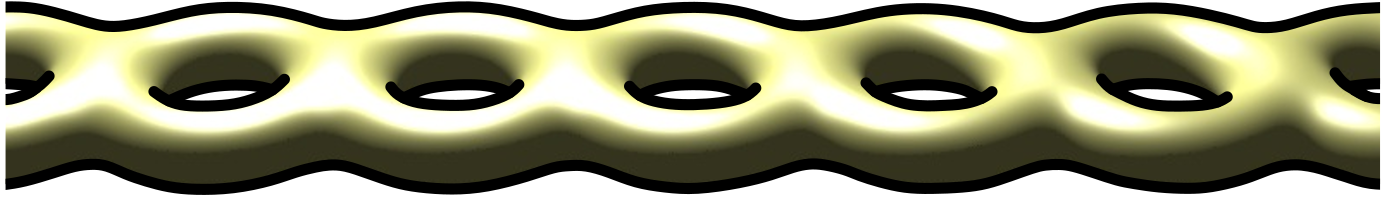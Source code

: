 <?xml version="1.0"?>
<!DOCTYPE ipe SYSTEM "ipe.dtd">
<ipe version="70218" creator="Ipe 7.2.28">
<info created="D:20130509082823" modified="D:20240326114859"/>
<bitmap id="1" width="800" height="131" BitsPerComponent="8" ColorSpace="DeviceRGB" Filter="DCTDecode" length="25318" encoding="base64">
/9j/4AAQSkZJRgABAQEAYABgAAD/2wBDAAIBAQIBAQICAgICAgICAwUDAwMDAwYEBAMFBwYH
BwcGBwcICQsJCAgKCAcHCg0KCgsMDAwMBwkODw0MDgsMDAz/2wBDAQICAgMDAwYDAwYMCAcI
DAwMDAwMDAwMDAwMDAwMDAwMDAwMDAwMDAwMDAwMDAwMDAwMDAwMDAwMDAwMDAwMDAz/wAAR
CACDAyADASIAAhEBAxEB/8QAHwAAAQUBAQEBAQEAAAAAAAAAAAECAwQFBgcICQoL/8QAtRAA
AgEDAwIEAwUFBAQAAAF9AQIDAAQRBRIhMUEGE1FhByJxFDKBkaEII0KxwRVS0fAkM2JyggkK
FhcYGRolJicoKSo0NTY3ODk6Q0RFRkdISUpTVFVWV1hZWmNkZWZnaGlqc3R1dnd4eXqDhIWG
h4iJipKTlJWWl5iZmqKjpKWmp6ipqrKztLW2t7i5usLDxMXGx8jJytLT1NXW19jZ2uHi4+Tl
5ufo6erx8vP09fb3+Pn6/8QAHwEAAwEBAQEBAQEBAQAAAAAAAAECAwQFBgcICQoL/8QAtREA
AgECBAQDBAcFBAQAAQJ3AAECAxEEBSExBhJBUQdhcRMiMoEIFEKRobHBCSMzUvAVYnLRChYk
NOEl8RcYGRomJygpKjU2Nzg5OkNERUZHSElKU1RVVldYWVpjZGVmZ2hpanN0dXZ3eHl6goOE
hYaHiImKkpOUlZaXmJmaoqOkpaanqKmqsrO0tba3uLm6wsPExcbHyMnK0tPU1dbX2Nna4uPk
5ebn6Onq8vP09fb3+Pn6/9oADAMBAAIRAxEAPwD9/KKy/wDhI35/0Y/99/8A1qB4kPG63Yeu
Gz/SvlFxtkt7e2/8lmv/AG03+rVO35GpRWcniSE4DRzL74BH86sR6zay4AmVSf73y/zr0MLx
JleIdqWIg32uk/udmTKjNbos0UiOsi5VgwPcHIpa9pNNXRkFFFFMAooooAKKKKACihmCgkkA
DuaryavbRdZkP+7838q5sTjcPh1evUjBebS/MqMW9kWKKot4ggH3Vmf6L/jTf7eJ+7byH8cV
48+K8pi7e3T9E5fkmaKhU7GhRWcdclxkWrH/AIH/APWoOuyA/wDHq2P97/61ZPjDKutR/wDg
FT/5EPq8+34o0aKzh4iUAF4JR9MH/Cnr4itiRuMiZ9UJ/lmtaXFeUVHZYiK9fd/9KsDoVF0L
1FQ2+pW90QI5o3Y/w7ufy61NXuUa9OrHnpSUl3TuvwMmmtGFFFFaiCiiigAooooAKKKZLcRw
jLuiD3IFRUqRhHmm7LuxpXH0VUk1y2jHDlz6KCajbxBGeEimY/QAV4tbibKqbtLERb8nzflc
0VGb6F+is7+3XPS1cj/e/wDrU3+3Z+9of+/n/wBauZ8YZUv+Xj/8An/8iP6vPt+KNOisw+IJ
FzutWH/A/wD61C+KIxgPb3Ce4AIH65/SqjxflDdnXS9VKP5pA8PU7GnRWenimxYgNOIj/wBN
FKAfiRir0M6XCB43SRT3UgivYwmY4XEq+GqRn/haf5MzlCUd1YdRRRXYSFFFFABRRRQAUUUU
AFFQTapb25IeaMEdgcn8hVd/ElupIUSyY9Fx/PFeRis/y3DvlrV4J9uZX+69zSNKb2RforKf
xR/ctZW+rAVG3iecZxY5/wC22P6V5kuNslX/AC/v6Rm/yiy/q1TsbNFYh8VXK/8AMPJHtMP8
KP8AhM2j5ksLkD/YKt/hTjxrksv+X9vWMl+cUDw1TsbdFYY+INimTNHeWwH9+En/ANBzVu08
XaZesFjvrYsf4WcI35HFenhc+y7E6UK8JPtzK/3bkSpTW6NGiiivWMwooooAKKKKACiiigAo
pskyQrudlQepOBVC68V6facNcKx9EBb+VceKzHC4ZXxNWMP8TS/NlRhKWyuaNFc/cfEayiJC
RXMhHooA/nVWT4m8ny9Omce8mP6V4dXjTJabs8Qn6Jv8kzVYao+h1VFcg/xPuFI26RIw/wCu
2P8A2Wkb4rSRt82kXIX1EmT/ACrKPHWRvRV//JZ//IjeFq9jsKK49fjLZRj99YajGfZFYD/x
4Vbtvi5oM6Avdvbsf4ZYnBH4gEfrXfh+J8praU8RD5u352IdCot0dLRVbTNbs9ajL2d3bXSj
qYpA+PrjpVmvbhUjOKlB3T6ozaCiiirEFFFFABRRRQAUUVWvtatNNz9ouYYiOzOAfy61lWr0
6UeerJRXduy/EaTeiLNFc7ffFPRrHI+0PMR2SM/1xWTd/HfTYf8AV2t1J/vFV/qa8OvxZk9J
2liIv0fN+VzVUKj6HcUV5xL+0PCn3NMZuvW4x/7LUQ/aMQYzpDYzzi6z/wCyVyf68ZJe3t//
ACWf/wAiP6tU7HplFebx/tHWgx5mlXajvskVv54q7bftEeH5SolXULYEZJeDcF/75JNdVHi3
J6vw4iPzuvzSE6FRdDu6K5zT/i74a1ORUi1myV2OAJWMJP8A32BXQwTx3MQeJ0kRujKQQfxF
e1h8XQrq9GakvJp/kZuLW6HUUUV0EhRRRQAUUUUAFFFJJKsKFnZUUdSTgCk3bVgLRWNqXxC0
XSmIn1G3BHUJmTH/AHyDXPal+0JoNgDsF3O2f4UAH6mvHxPEOWUHarXgn25k39yuzSNKb2R3
VFeVX37VOnwA+Tps0hA43zhOfwBqlN+1xbqxCaKXXPU3mDj/AL4rz5ca5Knb2/8A5LL/AORL
WGqdj1WeW3XIG2qk1xAOpUZr81dW/wCClOp6lIc6jIQf9uobL9vC/vHBa+ck/wC1X5/j83xN
d6Uor5HVCml1P0qZ4Xzgg5qJ4kbOMCvg3wp+2ZeXLrm8c5/2q9Z8E/tTXN8EDXBbPqcivksZ
KUr89NHRFdmfSio1s5aJ2jZupU4zVq38RXNscShbhfwVh+XH6V5h4d+NA1VF3FCTXWaZ4nj1
EAgAE1wYTPMdl8r4KpKC7XvH/wABen4FSpRn8Sudpa+ILW5OC5ib0kG39en61cV1cZUhh7HN
cmuJFBAzmnLARyBjNfc5f4o4zlSxGHU33i3H8Gpfoc08DHo7HVlgoJJAAqvLq1tD96aPPoDu
P6Vz62meSBUsVovGcYr0ZeIuOraYfCqL7yk3+CUfzI+qRW8jQl8SpnEUMkh9T8o/qajW5v7/
AIBWJT/cGP1OadaQxRkE4rQW5iRcBlAFepgoZhmK58fjPZx/lhaP4/F+JEnCGkI39ShH4fMr
BppWc+5yatRaPBFj5Nx96W51i2tELSzIijqScCub8QfHHwx4aVjdataIV7Bwx/SvSpYLhzBv
mfLKXdvnf6kOVaR1SW0cf3UUfhTwoHQAV4n4m/bx8D+HgwF4Z2X0wB/OuB1//gqV4V0/cIIS
zD+9KMH8hXU+JsspK1KLfpG352J9jN7n1VQVB6gGviq+/wCCtGmqxEVtbAdsuT/WqsX/AAVY
guXwsVsAfc/41zVOM6HSjJ/cUsM+59uNbxv1RT+FQTaVC4OAAa+RtD/4KW2l+wDw2xB9GI/r
XdeGP24NJ1sqJEC5/uvXjYzinLqyca+Fv9xpGhNbSPbrzQ0YEYUj3qpsutPI8i4ljC9FJ3L+
RrmtD+PGj67GpScqW9ea3oPEtrqCgxzo+fevg8bi8BTm62AcqMvJtfkdMYyatPU0bbxXLDhb
q3Lj+/D/APEn/GtO01m1vVBjmTJ52sdrD8DXP7hJyMEGkMAbOQD+Fehl3iJmmH9yslWj56P7
1p96ZM8JB7aHVAggEEEGkZ1QZYhR7nFcqLcLnAxn2pfJA44H4V7cvFKpb/dNf8f/ANoZLBL+
b8DoZtYtoc5lViOy/N/KqkviMuSIYifdv8BWSzpDyzKoHqcVE/iewsuZLiJQPevJrcfZni3y
qUaMf7qu/vd/wSNI4WEfM1t15fEBpWVT2X5RU8GgLwZGJP51y198ZtC0dSZL+EY9OTXMa9+2
L4X0INm6aQr6YFd2CxGTzaq49zrT/vXf5kyjU2joetR6XBFjCA49amWBF4CKPwr5o1//AIKP
+GtK3CNC5XuZB/SuW1D/AIKraJauQtvEQPWT/wCvX1WH4jyukrUMO16Riv1MHRm92fYQAHQA
UV8Yr/wVq0YNg20B/wCBmtLSv+CrXh66cCW3jAP92Su+PF+F605L5L/Ml4eXc+uyoPUA/hTH
tIpPvRqfwr510D/gpD4Q1dlDh4s453hh/IV3vhz9rnwf4j2CPUEjLf3xj+VEuJ8pqq1Zf+BR
v/mCozWx6JcaFBMDhcZ/Ksm+8GIr+ZGDG46NGSrD8qm0n4jaRraBra9t5Q3TbIMn8K0zq0TL
wc5ryMbl3DWNXPCUYS6OPusuM60TnkvdY0gkJOl3GP4Z1+YewYc/nmrtn48hO1by2uLRz1YD
zI/zHP6VPdyxykkAVRlhVsjA5r5GWfZrldTlw2I9rBdJ+9+O/wCJ0eypzXvKzN201a1viBDc
Qyn0VwT+VWK5KTTo35Man8KjexVQduVr0YeKVaEbVsLd91Ky+5xf5kPBJ7SOukuI4eHkRPqw
FVZ/EFtDgK5lJ7JzXEajeDT85wMVg6l8R49NyS4GPeuDFeKGPqq2Foxh5tuX/wAivwKjgor4
mekz+IpZTiJFjX1PJqrI8t2T5sruD2J4/LpXjusftGR6Upw6cetcR4m/bQbTAwSZVx+FfNV8
2zHHu+MqSkn0vaP3Ky/A2jThH4UfTkVrGMZI4qxDDCOuK+FvE/8AwUEvLUsFvGGP9quL1L/g
pLqNq5xfuuP9vFepgIqlZxoxZE9ep+lMEdvwDtzVhIYj91UNfmTZ/wDBUzU7RwDqDsB6vkV1
vhn/AIK0TRsqzyW8o77gM19pguIVSSU8NH5f8Mc06V/tH6F+Qh4KL+VNa0ibrGp/CvkvwR/w
VK0DVyi3kUa54JSTH8817B4L/bI8GeMFQJqKQO/Z+B+le7S4iyuquWtDl9Ypr8LmbozWzPTp
dHt5QQUAzWXqXgGzv1IMUZz7YNXNH8X6br0Qe0u4J1Iz8jhv5VorIr/dYGtKmRZDmMbxhB+c
bJ/gJVasOrOIm8D3uhnOm393aAchA5Mef908fpRbeNNe0Pal9aQ6hEowZI/3ch9zj5fwAFdw
QGGCAQaztQsY2JwAK+dx/DmPyqPt8pxMlFfZk7r7np+BtCtCelSJn6V8TtM1DCzNLYy91nTa
P++hlfzIrbttSt70ZhuIJh/sOG/lXN3miwzE740Y/Tms268KwPkqgB+ma8an4j5jhvcxmHjO
3VNx/R/kaPBwl8Lsd5UFxqdta5Es8MZHYuAa801TT3sFPXAGB9K5rVvEj2APzEAVpU8Vakla
jhkn5zv+CivzEsCusj1698cWVsCI2MzD/gI/M/4Vh6j8Q3YECZIV/wBnr+Zrw/Xvio1oGHmH
j3rz7xb8fHtVfExGPevmcdxZnWPdpVeSPaHu/j8X4m0KFOPS/qfR+p+PLRWLS3G9vUtk1jXP
xW0u2b5pYzj3r408Z/tMywbwLggD/ary/wAS/tWyws2Loj/gVeXRyiU3zS1bNHUP0ctPjPoy
yANLHj6iul0T4n6HqO0JcxIx9SMV+Sd5+2BNDISLtgR/tVY0n9t26s5QReNwf71elTyRrWxD
qn7GafcWuoIGikjlU91YGtGDSoZR0Fflf8O/+CjF7pM0ZF842n+9X0p8Iv8AgpfYaoYo9RaO
QHALBsNX0GXPD0JJYqgpRMZ3fws+vZfDdvOMOqt9VzWff/DuwvQd0MRJ/wBnH8qw/h9+0R4a
+IMCG11CASv/AAOwU/4V3MNwk6hkYMD6V9nh8m4dzCNqVON+2qf3HO6lWG7PP9Y+CVtKS8Be
Jx0KnOKzRpvi7wgR9i1Oe5hX/llP++Uj0+b5gPoRXqtMmtknBDKDn864q/AXsG6mVYiVKXa7
t+Fv1Kjir6TVzzqw+ON9p8ix6vorgD70tq//ALI3/wAUa6jS/ipoGrZCajFCw6rcBoCPxcAH
8Kn1Xw1DODujR1PqM1zeo+ArOYnEQQ+wyK8KvxPxDlE/ZY2EaiXW1n96t+KZqqFKprF2O5t7
yG8QNDLFKpGQUYMCPXins4RSzEKB1J4AryXUvAYtMvGo9Mjiuc1aKW1ZizMSPU5NXHxV01wu
v+P/AO1B4H+9+B7hfeJtP03Inu4EI6gNuYfgOa57V/i7Z2gIt1DkfxOcD8h/9avCNb8XS2Ib
DEYrh/E/xXltgwMhGPevJx/H+a4r3MMlSXkrv73p9yRcMLTjrLU958T/ABrdlYNdFFP8KnaP
061534h+NVvAW/ejI96+efGnxzeAODMRj3ryDxp+0M0Rf9+R+NfNvCYnFz9piZub7tt/mbcy
irLQ+tNW+PlujMPOGB74rJb4/WrPgzL+dfCviH9pMpI3+kfrXNzftOMsnFyf++q9GlkbtsQ6
p+kOj/GuxunUNMhz7133hDxbpmtMgMkZLe9flfpH7U7xSKRcnj/ar0v4f/thSWc0Z+1Hj/aq
p5K10BVT9VtA8Cabq1osoAcH0q9J8HdNuF4jcE+hFfIHwC/bwjt5YY57hXjOAQWyDX2J8Lvj
Vo3xCso5LS5i81hzGWGfw9a6MsyjBTqqnjG4p9RTqSteJi6n+z9bXCsY3dSfVciudufgjq3h
yczaXdz28itvDW8rRHP4YzXuyOHUFSCDQ8ayDDKD9RX2VTw5oaVMHXlF9Hv+KOdYt7SR4dZf
EXx34KdUujFqkC8bbuHD49nXBz7turo9A/aatJpUi1jSb3TGPDSxH7REpyOeAGx34U16Hd6F
b3aFWRcHsRkVzOufDOxuckwKpPdeK8/EPijJ1zKftYLv733395feVH2NTpZmpovxR8PeIFU2
ur2TM3ASR/KkPX+F8N2PatyG4juU3Ruki+qkEV5Jq/whhG4xKrD0Iwa5jUPA7aTKWRGicfxL
waxo+KNWHu4jDq/lJr8Gn+Y3gl0Z9BSzJBGXkdURepY4ArF1f4j6No6nfexTOv8ABCQ5/Tj9
a+ddZ8+0yS8hK+pJrktd8X3FkrHzGAHvRivEvE1I8uFoqL7tuX4Wj+oRwaXxM+gvE3x/WJXW
18uBR0ZsM/8Ah+leX+M/jo1yWM11JKR03PkD6CvDPFvxWmtkfMhGPevJfHPxveEPmYjHvXyW
KxWY5jK+Lqykn0vaP3LT8DeMYQ+FH0D4m+O8cZbEwGPeuK1b9oCPc374H8a+UPGn7QhhZ8z4
/GvOda/aPAdv9Izj/arpoZHdbCdU+3X+P0bvgzfrVzT/AI1xXDgGYc+9fAC/tIZfi4P51s6J
+0YfMH+kDP1rqeSNLYlVT5otv2nyzA/as5/2q6nwz+0qHkX/AEjj/er5JqS2vZrRw0UjoR6G
v0CeW0mjlU2fon8Nf2gPtUsf78kn/ar6d+DXxNfUjEBITnHevyN+GPxgutF1SGK4lO0sAGzx
X6P/ALDUtz4++zvEGkQYJNfK51lsaMHN7G9Od2ffXwt1SW8iiOSc17x4Ct5LhkyDivK/hF4H
e2toAUJIA7V7/wCEPD39m2ahlw7Dn2r81qU3WqqnTV2zsTsrs1ba3JAAHAq3Ha4GSKsWdgcD
Iqy9qVXgdK/S8m4RmqHtJxOOpiNbGZKgQHgVl614ig0OAyTMBjoO5rVvwUBrxn42eIJYZJVD
MAOK+TzqpKlX9hDQ2pq6uWfGX7ScWgh/KCAr0ycmvHPiH+3Tf6criG5ERH93Ary74u+NJbYT
EyEYz3r5V+MfxYa080GUjGe9VgcLKpu7hKVj2/4r/t6atcGXdqEpzn+M185/Eb9tTULhpN19
IT/v5r5x+Lvx7+ztKDP0z3rwDxb8Z73WZnELMFJxlunWvtcDkuibRzyqH1P4t/a8upXcteuT
/v1wmq/tZSySMPthJBwfn6V8yXWs3V4SZbiVyTnljVbJPXJr26eV0o7mbmz6TX9qxmlI+2Ek
dt/NbGiftRtKykXRIz/ezXypTo5XiOUZlPscVcsupPoJTZ93eC/2lmldB9pJz/tV7t8L/j+9
y8QFwxzj+Kvyx0Pxzf6HKrJM7qDnBPNe7fAn49me9iiklKuCMgnmvIx2Trlbii41D9dPhH8V
5r0RYmY5x3619JfDfxXPdog3sQa+Bv2TvEEvif7PsYvux0r73+D3hmVoIcqcsBX5pm9KNOTR
203c9r8LzvdWKsxJNbcNvuHTiqugaUbW1jjA5Uc1vW1hhRkYFevwtw9Vxnv8uhnXrKJntbbR
mqd9ILaJnPAUZrduLTCnHIrB8RW7GxmUA5KmuzifJJ4OF7E0anMeUfEb4iyWLSBXIx714T8Q
vjZcWgkxOwA967j4vmWKSYc8Zr5V+NGvSWKSksRjNfM4DDqbSNpOxB8SP2jLm3EgNy4A/wBq
vAfiH+09OjSA3TYH+1XB/G/4rGwMwMuMZ718ofE/46yz3ckUMjO/seK+8y3KOZJ2OWdQ+hPG
H7U0wd83bf8AfVefa1+1XIrnN2Rk/wB6vmzVfFF7rDMZpmKt/CDxVBnLnLEkn15r6WlldOK1
MnNn0W37VkhfIvD/AN91oaX+1ZJvA+1sf+BV8x0Vs8vpPoLmZ9q+E/2q5t64u2z/AL1eyfDn
9qq53x4vGz/vV+aFlrd1p7hop5Fx2zkV2/gX433mi3SLcyEIDww6fjXBicnjJe6UqjP2I+Ef
7VN8zRBbxzn/AGq+ovhX+0tf3scStcu4OOrZr8fPgF8dVv5YAJs5x3r7w/Zy8WPrKwbWLZxX
wub5f7O90dVOdz9CPBnxKbXY0EuCW712cDeZg9Qa8W+D1lLPHAcHnFe2adbnaowTivmsvpzq
4lUo6ms2lG5KsGRnFRTQbQeK1YrI7ehqG7tCAeOlffY3hiosP7TlOWNfWx518Rpms0ZgSARX
gvxC8VSW/mHceK+iPido7XWls6gkrwa+Yfirp0irMACMZr8+o0eWbhLodbelzxz4kfEuSzEm
ZCCPevnz4mfHB7UyAzkY967f483MunxzNkgDNfDnx/8Aio2kvOGlK4z3r7TKcAqlrI56krHZ
ePf2izC7g3GP+BV5V4k/ac8uQqboAtnHzYJrwbxV8RL3X7tysrJETx6mueZy7EsSSTk19rQy
unFanM5s90uf2n28wgXDH6Emp9P/AGo3D4+0sMf7RFeB0V1PA0uwuZn1X4X/AGqpFlULeHIw
fvc1698O/wBru7t5Iyl64x/t1+fEcrwtlGZCO4ODW3oXxB1DRJVIlaRB2J5rlrZVTktBqbP2
A+DP7dGq6dLCU1CUYx/Ga+vvg1/wUBvNRiijvJkuQcZL8n8+tfhN8Jv2hSLiNJJirDqCcGvr
z4C/GsXjQgTE5x3r5bMMsnS96Gj8jaE7n7SeDf2i9O8UwoSzRM3vkZrs7XXU1GMPHIrqe4Nf
APwH8eS30cOJCc4719c/CXVpbmKIMxIIr5PF5vjaT5XUbXmzojTi+h6WGEnvmkkgyOhpLMFs
cVc8jK9K93B4KWNo87RlKXKzn9dsBcWbgAEgZFeN/EMvbGQDIxmveby24IIyDXknxc8NtGZG
VSVPIr5PG4J4eu4tG8ZXR83/ABE1qS3VwCRivnv4pfECSyEuXIAzX0P8TdEdkkIBzXyX+0Rp
k9jbTsAwABr18shGUkmRUZ458T/je1o0gMxBGe9eEeNv2jPJlf8A0jA+tcn+0T8Qp9Nv5YVY
h2YgDNeGXl9NfzGSZ2dj61+jYHLIcqkzjlNnr2p/tIO8h2yu30yaqRftGTK4JeQD6GvJ6K9R
YSl2Iuz3TQP2l2BQmdkJHQnBFem+Bv2oJYXQrdEf8Cr4+qex1O40190ErxnOeDwaxqZfTktB
qTP0++D/AO2df6TPEY76QFSP46+0/wBnj/gpNqFokEN3dC4hGBtkOR/9avwm8E/Gq60edFuH
YAH7w6V9HfBr9oHzXixcc8d68DG5TKHvQ/A1jU7n9B/wu/a00Hx9ax75lt5mHIY5X869MtPE
ltexB4nSRT3VgRX42fAP47zZgK3Ddv4q+0/gj8b7yaGEC4cjjv1rzHxTmuBXKp8yXfX8S1Qh
LofYUuorKuBgCqsyiQnjrXMeD/FR160VmID4zx3ro4HLD1rmXEk8zbjXWo/Y8mxBcW4IIIyD
XE+PNCCRs6jgiu/kQMprH8SaeLvT5FI5AyK+ZzfL1Sl7SKNqc7qx82eOomjLgZGM14h8SLuS
BJSCQRX0X8R9GKyyAD1rwv4i6AZkkG0kGscI0mrlSPlX4veNpdNEuXYYr5f+KfxxaxklBmIx
nvX03+0d4MnSxuHRGJAPQV+bn7QurXNt4oks2Z0AJJ7cV+hZJhoVTkqNo2fE/wC0O73Dqkru
R6ZNc1N8dr55MhZCp9W5rgqK+shhacVsYXZ6NYfHu6hYbzKAPxrsPCv7RpEiA3G1j2Jwa8Jo
BKkEEgilPCU5dATZ9s/Dr9pSWCWMrckEf7WK+p/gF+2rfeHrqB47112kdGr8lNE8Y3uiTKyS
syDsTXrnwv8Aj6YbiJJJij5xgnB/+vXj4zKU1eJpGof0Ifs4/wDBQey8T20Ftq8qszADzQfm
H19a+ofDnjXTvFFklxZ3MU0bjOVOf/1V/Px8EP2gJIpICtyQeOjV9xfs3/tX6hphgEd44HHG
7ivLoZxjsrdqb5o/yvb5di3TjPc/ToSqwyGBH1pkzKUIJBzXinwy/aMj8UWsQudodhjcvFem
2WtrexK6OGVq9JeIlCpF0qlPlb+4j6o07plu7gViSB1rH1fR476BlZRuPQ1rCYOOTUM4BB96
+KzrD0MQnVpqx00m1ozxzx54dNtvAUjFeN+N7JlWQYPFfSvxG05ZLYuAMkV4P4508bpBjOa+
Vw+jNmfOHxNhkjikK54r5d+NfiSfSlmJZgBmvszx94fFyki7RzXy7+0R8L5b7T7gxoSSD0Ff
WZXVjzJSMJo+JPir8bnsJ5FMpznpmvJtW+M9/eSsYy2Ce5xUnx/0e50Hx9PbXCsoGSue/NcP
X6ThsPTUE0tzkbdzpk+KupKwJb9TWvpHxuurWRRIZAPUHIrgqK6HRg+grsKK/rXb/gnj8AGs
EtT8DPg6bVJDKsJ8Gab5auQAWC+TgEhQCeuAPSvNvG//AASS/ZS1lWiu/gt4MaUkny9Ot3tH
zzxmF0x1PGR29BjuxlGlhabq4irGMV1bsRGTk7JH8vWi6PeeIdYtbDT7a4vb+8lWG3ggQvLN
Ixwqqo5LEkAAV/QL/wAEx/2HdU+CnwM0CLxHahPE13bpNfQgh/szsM+VkcEqCASMjIOCRyfU
v2Zv+CMXwR/Zn+Ls/jPwj4PksdVKlLH7bfzah/ZasCG8gyklWYHBc5fBIBAZgfrzQvBlvpUQ
CxqgHoOTX5zmNTGZ7JYbLab9mnrNqyfpfp+L8jsgo0vem9exzPgn4eJo8SMyAyDoOwrtbPSx
EAWABq1FAkCgKoGKfX2HD/BGGwCVSs+ef4HPWxLlotECqFAAGAKKKMj1FfbpJKxymbq1scEg
ZFeNfG/wtJcCSRVJDDIr3O5iEsZB61zfiLQI9St3ikQMrdDjkV+M8fZFOnWWLoK66no4Wrdc
rPzZ/aS06bSbe4YhgBk1+dP7UHxLOjPchpCu3Pev2w/aW/Zbl8a+HrtbKMNOUOzHGTivwD/4
KI6bqXgH4x33hvUIJrS6tZD5sTgqwHbj3BB+lefwnUp4ifJ1W6Lrpo8K8UeKLjxLfvLI7bCT
tXPH1rMrf+GPwq8TfGnxnZ+HfCOgav4l12/bbBYabavczycgZ2oCQBnkngDkkCv0H/Zh/wCD
YT46/F1rO98faj4c+F+kTYaWK4mGp6qqk9RBAfKzjnDzqRkAjOQP0+lQnLSCONvufmzRX9An
wZ/4NZfgR4IZJ/F/iTx344uVfJhN1Fptk64HBSJDLnOeRMOCOBjJ+hvBP/BDr9lPwEgFl8G9
AujtVS2pXd3qJOCTn/SJnAJJOcYyMDoAB2Ry2q97Ij2iP5daK/rR0v8A4Jx/s96NbCK2+Bnw
gRQoUk+D9PZ2AYMAzGIlvmAPJPIHpVTWv+CY/wCznr7O1z8C/hMGkUqzQ+FrKAnJyTlIxznv
1960/syf8yD2h/JzVrRdXl0TUormFirRsDx3HpX9M/xX/wCCCf7KXxNV5p/hla+Hrg7v9I0X
U7rTwuVK/wCrWTyuDhhlOqjsWB+aof8Ag16+EGn/ABusdWtPGXjLUPBVs4kn0C9SIy3TADCG
7jCMIy2cgRhiDgOD81eJnGKoZdDmxM1d7RWsn6Ld/l3NKac3oin/AMEgfgdfeNfgzpXiu7t5
EttTXdallI81Acbh7ZB59q/SjwH4DTRrdBsHmYx0+7V34c/CTSvh74csdK0fTrTS9M02BLa1
treIRRQRIoVURRwqgAAAdK6+3tktlAQAe9fD5Vwfis1xDxmNj7Om3dJ7tHTUxEaa5Y6sistP
W2QZAJqzRRX7Fg8FRwtJUqMbJHnyk5O7AjIwRkGs/VdP8xCwGQa0KCAQQRkGubNcrpY+g6FV
b7PsOnUcXdHz/wDGz4cvMJJo0JR89untXxT+1B4CuLHT7iRY2woJ6V+n+veHY9Rt3RkDo/UV
4n8Yf2b7bxdp1xEIg6SAjpyK/AsxyzE5NiuSvH3ej6M9SE1UjofztftdeM5tH1Ke3DESM20C
vnCSRpXZmJZmOST3r7b/AOCzn7Gfij9nP4oWesS6Zdy+FNVLLDqKRloI5v8Ank7DhXIyQD1A
OM4OPCP2SP8Agn78Xf24vEIsfhv4L1PW7eNylxqcgFtptoQASJLmTEYYAg7AS5yMKa/U8mnC
thoTo637HHUTTdzxqiv2F/Z2/wCDTrW9Sjtb34q/FKw0pThptL8M2LXUpBXlftU+xUZTgHEM
gPOD0NfYfwl/4Nvv2WfhtZRLqnhbxB43u4mRxc63rtyp3Lj/AJZ2rQRkEjJVlIOSOnFe9DL6
0t1b1MnNH829Ff1Z+Ef+CTX7NHgmwFtZfA74bTxgg5v9Fh1CTh94+e4Dt1688j5TxxXQy/8A
BOn9nyfZ5nwJ+Db7FCLu8FaadoHQD9zwK2WWT/mQvaH8ldFf1X+MP+CSH7M3jmFY734H/DqB
V3YOn6THpzcvvPNvsJ56eg+UYHFfP3xo/wCDZn9mj4jaXJH4asPFfw+vRgxzaZrMt5GDjGGS
8MxYHrgMpz3A4qJZbUWzTBVEfz//AAm+Is/gzxDb7pGFuzgHn7vNfsr/AMEx/Ddz8UNFt76J
Gkt0xlxyM+leJ/G3/g1Y+IvhjxtZxeB/iR4R8QeHrmdI55tVhm0++sUP3nMSCVJAoz0kUk4+
UZJH6sfsNfsV6V+xx8B9C8HWV0+sXmnQgXupyReW99MfvPtydo7BcnAA5J5r834wrRbWEoe9
Wb1S1svO23pudmHX2nseg/D3wUNEs48oA+MAeld7p9gIUBYcmjT9NW2UFgCat173B3BywUFi
cWrzfTsZYjEc3uxCkdBICCKWiv0SUIyXLJaHImZOs6KLmB1ZdyOMEV4T8ZPhM6+ZLHGXifvi
vowjIwRkGqGq6DDqULKyKwYYKkZBr8x4n4HdVvFZf8XWPf0Oyhibe7I/MH9pP4NXF3pVy0UT
Fgp7V+QX7acFzoPjh9PmVkJYkgjHQ1/TF8Sv2f7fWI5TFECHByhH8q/Lb/grj/wSG8S/E/Sl
8XfD6xF9rWkB2u9KHyS3sWOTDngyLjO043DODuwp+U4fzNYTFfVsauR7a6WZvVhzRvE/Hiiv
sn9i3/ghT8f/ANsxF1GHw6vgPwzudP7X8UCSyWVlyCsUG0zyfMMbggTII3ZBFfot8Af+DUv4
YeFrSyufiP4/8W+LtQjG+e10mOLSrBmIHyHcJZWUHPzB0LYBwvK1+r0cJUqJSitDickj8IKK
/qB+HP8AwQq/ZU+GlksVt8JNI1SUNvabV7y61F5D7iWVlAx2VQPbPNem2H/BNv8AZ40yKJIf
gR8HR5ONrP4O053GO+5oixPuTXUssn1aJ9oj+TGiv6ytX/4Jo/s665Ym2n+BXwiWLGAYfCVh
A6jJOAyRBhyT0NedfEX/AIIZ/sq/Euykhu/hDommyMdyzaRdXWmvG23aCPJkVTx2YFSeSCea
Hlk+jQe0R/L7BcPbSrJGzI68gjg17j+zZ8c5dN1qC0uZSrggA5+9X63fH/8A4NTvhd4vF5df
Dnx74q8F3cg3QWmpxR6tZRtliUH+qlCn5Rku5XBPzZxX57ftW/8ABBn9o79kHVF1Cy8MH4ha
HHMiw6p4UD3rKWPyiS22i4T3bYYx/frz8bl0vZv2i079iozV9D77/Yd1GTxtHaiLMgYDpzX6
JfDLww2k6dG7rhiuBXyv/wAEh/2O/E/wc+A1hq3xE0qTR/E2oKHXTJXV5bOPHHmYyFc9ducg
YBwcgfbNlaiMAYAAr8LxdD63jnSpO8U9+j9D04vljdlzTrY4GaviAbelVYZ1iA5AxUg1BTwC
DX6/ks8DhaCpTkrnn1FKTuJc2u4HjNYHifwvHrVm8UijJHBx0rpopVm4Bp72yPnI61WZ8K0M
yh7Sk7BCu4OzPlz4p/COe0aQ+UWQ5wQOK+Zfjl8D21zTZ0WIliCOlfpbqnhmDUoWR0V1b+Fh
Xl/xA/Z5g1MSPbIFY/wMOD9DX5xmHD+Y5XLnnBuPdao7IVoTP5qP+CgHwpv/AIY/EyFbmF47
e53mNiMAnI4rwGv6D/25f+CY2jftN+A7rR9RhfTdQT97ZX8ce57WUDhsZG5exUnkHscEfFf7
L3/Bs14w+L3iO7i8Z/E7wx4TsrWeRIoLCzl1DUL2NGXDiNzCiK6lvm3uVIGVOePtOHM6o42E
aF0qi6PS/p39DnrU3HXofmJRX9GnwY/4NoP2ZPhrZKPEGmeK/iDdnlpdY1qW2RW/2Us/IwPZ
i3XkmvoLwf8A8Eof2afA0Ajsvgb8M51CbM6hoUGotjOetwrnPv1xxnFfaxy2o92kczqI/lJo
r+tUf8E7f2fgIgPgV8HAIDmMf8IXpv7s5zkfueOfSud8S/8ABJr9mjxWLoXXwO+G0X2wAP8A
Y9FhstuF2/J5ITZx/cxk8nnmqeWT/mQe0P5TK1vC/jC78LXiSQyMUU5K5/lX9GXxY/4NvP2W
PiVprw6b4X8R+CLqSTebzQteuGlA+X5Ql2Z4gOD0jz8x56Y+P/2gf+DTjV9Ot5rv4X/FSz1N
gv7vTfEmnm2fIA/5eYSwOTn/AJYrjHU1hUy6qla1xqaPkP8AZc+PyahNboZsNkAgnkV+lf7L
Hig69HbhG3bgK/IX48fsZfGj/gnT47tx8Q/BWs6BaPIqx6iii50y8JBIWO6jLRM+ASU3bwOq
iv1f/wCCMegXnxz8IL4hMM66NaYX7UyERyyf3FboWHUgdMjPUZ/NuLsCsPSdZqyOvDyu7H6C
fCvT5INOSRwQCK7i1OMelZ1haxafbpEgCogxTrrX7XTkJlmRce+a/PMpxCp1HUkddRXVjWZh
g8iq1wokBB6GuR1j4y6ZppIEgYj1NZMfxytbybajooJ9a93F436xHlUTOMLEXj7wibtnZVBr
xnxt4BlzJmMkfSvpPw9fW/iWIsCr1Nqfw2sdXjIeIgnuK4qOCrT/AIcW7FOS6n5+fE/4QrrV
nLG8WdwPavy8/wCClH7KWpfDy/j8TWtrK+nh/LuSq5EWTwx9s8fjX9A/jL9m5btWe12vn+Ej
Brw34v8A7Klr4m0m703WNKiu7O6jaKWKaIOkikYIIPBBFeplubVcBWXtIu3VMidNSWh/NhRX
7A+BP+Dfz4R6v8X7ufxf4x8b6L4VuHL29lpcUAaEkfca4kWQqgbp+6Y44LA/NX3R8Gv+CE/7
I/hDS7e7034cad4pZcf6bqer3WorMR6oZfJ+oCDPcV+r5ViKOYQ58NNPyvqvVbnDUTg7NH8y
1Ff1j6P/AMEyv2c9CsVtoPgR8IpI1JINx4SsbmTk93kiZj+J4q1qH/BOP9nvVQouPgZ8IJNi
lV/4o/TwVBbcQMRcfMSfxPqc+x/Zk/5kZ+0P5LqWORoXDoxVl5BHUV/Uh8Qf+CJX7K/xLMra
h8GfDFo0owTpMlxpW35i2QLaSMDk+nTA6ACvnD4z/wDBrH8DPGymXwd4m8ceB7kIVEZnj1O0
znhikqiT2x5oB46c5znltVbWYKaPxD+FXxpuPDd9FFcSMFyAGzxX27+zX8cUvzbgTg5x3p37
Tv8AwbDfHX4PRz3vgTUvD3xS0uIttjtX/szUio/iMEzGPn0SZzx0r4/8Ha54s/Zf+KMnhrxn
o2s+G9UsZAlxY6nayWtzbk9NyOAQCOQcYI5HFfPZrlDnB3jZm1Ooft3+zz43bUY4NshOcd6+
xPhneST6eNxJUivzg/4J1eL3+KN3YW9oxneXGAvPbrX6W+HrWDwzpccTuu9V+avxPO4exrcn
U9Gk7q50UcuAMmia4VVJYgAd65jVviFa6bGxDDj1NeeeNvjqkSOqyhVHvRRxlWUORIHFXOz8
feJIWRkVwQvFePeLJ0uWfBBJrmPEvxuWeRh5vB96w4fiPFqEoBlBJ966KWFdricg8Q6QLndh
c5rzzxp8PU1aCRWjB3D0r2fQ7JNeA24bdWvP8G7i9hLpCzA+1dEZSpu5J+T37e37CV54z0OX
V9Bti+q2OZFiUAfaF7pn19PcV+d91ay2NzJBPFJDNCxR43UqyMDggg8gj0r+kTxP8EZCjrLb
Eg+q188+PP8AgmV8KPH/AMUYfEni3wONfUKUurS21GfTPtfzKQzPCQS4AK5OeGI7KV+wyTia
FO1DEuy6Pt69bGFSg90fh9RX9NHwA/YC/Y1ks47fSPhD4Etr1+PsfiK0+23OcdFN08ofgZ+V
j68V7an/AATt/Z+jhMa/Ar4OLGSTtHgvTQuSME48n04+lfpOFw0MRBVKNRSXdanHKVnZo9LO
kXl9/r7iTaf4c7R+QqxZ+HLe1UDaD7AYFaGccngVFcX8NqjNJKiKvJJPArlhwxldCXt8W3Uk
vtVJc356Ddab0jp6D44liGFUKPanVxXi/wDaA8L+DI3a71S23J/Cjhj+leL/ABE/4KSeHPDn
mJZBZWX+J2wD+ArWvxPl+HXJR963SK0+/RfcJUZvVn04zqgyxAFZuteLLHQYDJc3EUKjnLti
vgD4gf8ABVu4YSJbXEUC9tmAfzrwX4jf8FEtQ8QySb7+Rt3q9eFi+K8XVXLhocvm9X/kaxoR
W7P008SftT+HtHnKC580g9iAKraN+1PoWqTBfNZAe+4GvyLn/ayuNSuSzXbHJ/v103hL9peU
SIftJH/Aq+RxNbHylzupK/qbxUOx+xXh/wAeWPiCJWtrmOUHnAPNbAKXQ5xk1+ZXwu/a8uNM
miIumGMfxV9QfCj9tmy1SOKK/kVyeN+cNWuFz/FU/wB3i1zx/EJUovWOh9GXOiCUEgA5rwD9
r3/gmN8If22LSM+P/B1rf6lbIUttVtJHs9QtwR0EsZBdR2WTco/u17V4S+KukeKIVa1vYXLf
wlgGrporuOcDDDJ7V7WFyLJsfJVsLVdKp5Oz/QylVqQ0kro8f/ZS/ZM+HP7E3gRPDvw68FaV
4cs3VRdXMCF73UGBYh7i4fdLMwLNjexCg4UKoAHqy+IYujRTKfoDV7YrdVUj6U028Z6op/Cv
paOU5zRSjSxikl/NBP8AFWZi6lN7x/Eq/wBvwYziX/vmkbX4RnakzH2Wrf2aP/nmn5UoiQdE
UfhXSsJnbVpYiC9IP9ZC5qfZ/eUjrTuMR2zkn1OKaZNQueFVIQfQc/rWiBjoMUUnkmMq6YnG
Ta7RUYfilf8AEFVitor8zNTQTM4eeVnb3OcVct7CK2HyoM+p5p011HbqWd1UDrk1yHjP49eG
vBELteanbh0/hVgzfpXPHCZHlcnUaXP3b5pP77sblUnodnTXnROrqPxr5R+Kn/BSnR9AEken
CNmXOGZs/pXzt8Qf+Coup3MriO/MaE9EbA/SuPEcZXdsNSb83p+CKjh+7P0zN/EON44psmqw
RAlpFAHvivyKvf8AgpjqvnMTqUpz/wBNKrv/AMFI9Suxg6hJz/00rjlxVmDWkIr7/wDMr2Ee
5+u3/CTWW7H2iIn/AHxViLUYZsbXHNfkVpX7emo3U6sb+Q5P9816v8Mv2/tQsZY9187L3BbI
rkXF+Y05XnCLXa1ivq8H1P0lBDDIIINQXOnRXIO5QCfSvnf4U/t06T4iWOO/dInbq6kY/Kvc
fDHxG0rxXAj2d5BNuHRWGfyr3cNxJluYQ9jjIqLfSW3yZlKjODvEqeLfhZpnjHSbqw1KwstR
sbyNop7e4iWSOZGGCrKwIYEcEHg1B4H8Ew/CjwtY6D4e07TtI0LSohBZ6daWiW9taRjokaRh
Qqj0AxXXpKsgyrAilpQ4NwlOTr5bVlRb/klo/lsxvESek1cy4/EEqACW1IPco2f0IqRfEcRG
TFOp9No/xq+UDdQD+FIYEPVF/KuyOXZ1DSOLUv8AFTX/ALa0S5039n8SmfEEA/hlP/AaQ+II
zkLFMx+gA/nVz7PH12L+VKIkHRFH4Vbwedy3xMF6U/8AOTFzU+34medZnk4jtgD/ALRzTWhv
rwYdyinsvy1qcKOwFRXN/DaIWkkVVXqScAVyYnI5yjzZjjZuPVJqC/8AJbXKjV/kj+pTt9BV
Dlzkn8atqkVmvGBiuI8dftC+HPBMEhuNQhZ0/gRgx/PpXzj8Yv8AgozaaYksWmyJEBkBt2W/
OvEeZ5Vlq5Mspc0u/wDwWack5/Gz611fxjY6NGWuLiGFR/fYA1zF7+0N4cspSjajCSPTpX5j
/FP9vS91eeRjfOc5/jrxzXv2zLszsTeNnP8AfrgnnubVndT5V2SLVKmuh+1ug/GPQtfIWDUb
Z2PYttP610sGoQ3KBkkUhuQc8Gvw18K/t23umXSkXzDB/v17n8Nv+Cm+packajUHxwMb+K78
NxHmND+KlNeej+9ESowe2h+roYN0INFfCHgT/gp9JctGty8My98gf/rr3P4dft1eHfFQjS5k
Fu7dw24V62H41ot8uIpuPmtV+jIeGfRnvUsSzLhlDCsvVPCFrqakPGjA/wB4VF4c+IWk+KYF
eyvYJw3ZWGfy61tJIsgyrBh7V6dfC5RnEPfUZ/mv1IUqlN6aHHxeAZ9CmeTTbm4tCxyyo2UY
+69D+NXINZ1qxwJora7UHqAY2/w/SuloKhuoBry6fCFTC/8AItxc6a7O0o/c9C3iFL44pmLH
4wK8TWNyh/2Crj+YqYeLbc8GK6H1j/8Ar1oNaxP1RT+FMOnQn/lmBW/1PiOGkcRTl6waf4NI
XNR7MpjxVbsuRFc59NnP86RvE6nOy3mP+8QP8au/2ZD/AHBTJLSCIZwARXNXo8SKN54inFd1
H/O406PZlB9dupQQkccefqxqvKk90QZpHcD16D8Ksalq1ppcReaWKJB3ZgK868fftLeH/CMT
hbmOeRfQ8V8HmyrVfcxmKlV8k7R+5WX4HVTsvhjY7thHaoWZlUDqScAVyvi/40aR4TiffOkj
qOgPFfL3xi/btWVZY4LlUQZwFPFfMPxO/a7m1CSQm6Y5z/FmvJpYWo9Ka5V5FuS6n3B42/ba
g053W3kjQD0rkLX9vWRbwBroFc9C2RX5v+Mf2mZJXcm5PP8AtVxU37Srxz5Fywx/tYr0qOUy
auyXUP28+D37Wek+NmjhuJ4opXwAwPH417bY38d/ArxurqwyCDkGvwR+Fv7Yc+jX0TLdsNp/
vV9rfs8/8FL5dMtoYLq4WeIYyrnIr6HKczxOWys1zQfT/IxqQUz9H6RlDjBAINeFfDv9unwv
4tjjWeYW8jDnkMteteHviLo/ieJXs763mDdArjJ/DrX2uF4my/Ee7KXK30lp+OxzSozRc1Lw
1a6nGVkjRgexGRXH698EbK9YvEhjYHIK8gHsa75JVk5VgadXFmHBuU4/95GPK31i7f8AALhi
Jx0PObOw8U+FgEttQa8hXpHc/vfwy3zfgDWhB8StWskAvdFDsOrwyFV/Ig/zrtXjWQYZQfqK
hk02GXqgFeYuG87witgMa2l0mr/ncv21OXxROcg+LNk3Etnfwn3RSP51OvxS0tgTi6B9DF/9
etK40GFhkqpHuKpS6Dbp1jjJ/wB0VwYrMuKMLpU9m/O3+TRUYUJbXI2+J2mjot030jH9TUMv
xOiORFZyt6FmA/lmkudPtLZCzrEqjuQBXKeKfHWkaIjYli3L7jFfOYnjHP37qnGL/uxT/O5t
HD0uxd8aaxD4+8OX2j6xpunaho+pwtb3dld26T291Eww0ciOCrKRwQRg1haffaX4E0O307Tb
Wy0vTrNPLgtbSFYYIF/uqigKo9gK848cftFWGnq6xzICPevEviH+1SgEgW4H/fVfNYqGNx01
PGVJTa7u9vRbL5G0XGPwqx9F+L/jpBpcbhZgCPevGPiD+05sMgW4xj0avmj4gftNNMZP9IOD
714t44/aILs5Nx+tduEyZ9iZVD6e8UftNO0rYuOv+1Wbov7TbJeKTcHGfWvh7xN+0F+8Ymf9
axrD9oXbcjE/f+9Xu08naWxk6h+y37MH7S9vf38EU04ZXwDk19faJdRX1qksbK6OMqRyCK/B
X4G/tTyaRqEDrckBSP4q/Rf9ln/goFaPptvaajMssQAAJb5lrsyqq8uxKqyjePVE1Fzxsfb7
Qo4wVBH0qjqXhu11KIpJEjA9mAIrB8G/GvQPGluj2moQMzj7pYBq6qK6jmUFXUg+9foDqZRm
kOWajK/R6P8AzOVKpDY8+8T/AAH0/UwzxIYWP93kVxh+D2s+DbxrjSLq4t3PVreQoX9iB1Hs
eK94znkcimS2yTDDKM181jvDyjze1y+q4S6f8B7m0MW9pq543p3xY8X+GSI76KDUUU8maHZJ
j0BTA/EgmtnT/wBo9eBe6NNEQOWimD5P0IH867rUNDgnUhkR19CAa5/VPh/p13nMCqT3Xivn
8Ri+JMsfK63Ml3tL8Wr/AImsY0Z9CO1/aB0OcDfFqEJ/24lP8mNT/wDC89BOMPdHP/TLH9a4
7xL8P7TTtxVwBXE619m04tiQDHvWEeO86St7r/7d/wCCP6rTPZJ/jto0f3EvJDj+4oH6tXjX
7Xnw1+GP7aPw6uPDPj3wZpet2ki4gu5wBe2DZyHt5lAeJuvKtggkEEEg8prPjm2sN371ePeu
P1/4ywWgYCZcj3rlxPFueYiLh7RRT7RX5u7+4qOHprWx0/7OXwP+Hn7HfgmHRPA+jx2McSbJ
Lu4la5vbj/flfLY/2RhR2AroPEvxpSBG/fDP1r558U/tAJGGAnH515h4x/aFyHxPx9a+djll
SrN1Kjbb3b1ZrzpLQ+g/HHx7Ch8TAH614144+PRZn/f9c968H8bfH4sH/f8A/j1eP+Nfj5y+
J+PrXuYTJvIzlUPo3WvjtmY/vs/8Cqfw18cQ10mZhjPrXxFrPx/AmOJ+nvVvwt8fQbpczjr6
17P9jtR2MvaH61/s4/FODVb2BHlBBI6mvuLwbYW11olvJEiFZEBzjrX4j/s7/tHnTb+3fzyM
Ed6/TL9lX9sPTdU0eCzvrhQCBhs8g150cJTpV4yrRvHqXzNrQ+l9Q8E2mpRlZbeGQH1UZriv
FP7PenakGaFTA59siu80LxfY69bLJbXEUyEZyrA1pCdHHDAivsp8L5Jj6fNhp8r8n+hzqvVi
9T5m8Wfs5XdkHKQrPGPQZrP0bxH4w+HCLBY6rqENvFwsMuJolHoFcEKP93FfUN1bxSAnjmsD
XPCVjqqsJoY2J74wa+Nx+QY3K6jnhqvzi2n+B0wqxmrSR8K+Nv8Agrrc+W62skEIPQhRn868
K+Jn/BT7W9e8wPqkxBGMeYcCvzH1f9pp5twFyWP+9muW1n9oO5uA3ltI7HpzgV9HHJ5zd5tv
1Mfadj7l8fftt3+rNIZL+Rs/7deQeMP2qJ7guWu2P/As18p6r8VtR1AsFYqD6nNYV5r15fkm
WeRge2cV3UcohHclzZ714o/afbewNyWPXG7JrjtQ/aNuZpDtaVh7cV5WSSSSSSaK74YKlHoQ
5M9W0z9oqWOQeY0iDPfmvQPB/wC0WshQi4BH1r5pp0M727ho3ZGHcHFKpgaUlsNSZ90eEP2h
8BCLj/x6vUfCH7TUloUK3JGP9qvzf0rx/qOlkYlLgepwa6rRfjzdWm0SeYpz2OQPevLrZLF7
Fqofqn4C/bYvNGZCl642/wC1Xunw9/4Ka3+lpGkl6ZEXszbh+tfjJo/7SPllQZyCeO9dPpn7
TXlxhvtQCgZzv4x615tTI2noilVP3U8Kf8FRtPnRBdRwMT1IbB/nXc6T/wAFI/Cd2i+aGQnr
iQEV+B9l+1HLEBi6I/GtKD9rGeMcXbfnW9GljqOlKpJfNibi90fvrH/wUK8EsuTO4P1FQXv/
AAUX8E2qkiV2I/2lFfgq37XV0Af9Mcf8CqneftcXLA5vGx/vV1LEZpt7aRLUOx+53iL/AIKl
eFdORvs8Icj+9KMfoK8w8df8FeI4o3WxW2hIGAR8386/GLVv2sZScPekZyRl8Zrl9X/aie4D
EXTNjPc5qJ4fG1tKtSTXqxqUVsj9Sfij/wAFTta15XQanIqnOAHwP0r54+If7cN/rLSGS/kb
P+3XwprH7Qtxc7gjyMT6cVy+qfFfUtQY7WCA9ckk06WSJasHUPq3xl+1LNdM5a6Yk/7Wa8v8
U/tLHLZuScn1ya8Fvtdu9RYGWZ2wcjnGOMVULFjkkkmvSpZbTjuQ5s9T1H9oy5eUeW0jAnk5
xim2P7Rl1HITIZFAPHevLqK6fqtO1rCuz6G8I/tJCVlBuMN6Z5r1Xwf+0SfkIuCP+BV8SBip
BBIIrU0vxjf6U4KTuyj+E1yVsspz2KU2fo34O/aclsihW6II/wBrFez/AA6/blv9AaNo76Rd
v+3X5UaJ8cruxwJfMA9Qcius0b9o8R7A07KScc5FeVWyS+yLVU/a34c/8FTL6wjjS5u1nQYG
JDu/nXs3hL/gqTod8qC8gjB7lJMfzzX4LaV+0sUIAujkc8NXQ6f+1FLFgi6I/wCBVjSwGJoP
9zNx9G0NyT3R+/8ApX/BRPwXfKDJK0ZPbcDWvF+3p4EkGTfOpPsP8a/n/tv2tLmMDF42R/tV
Mf2v7sD/AI/HH/AjXdHF5rFWVV/g/wA0Ryw7H743/wDwUD8C2akrdO+PoP61yviH/gpz4S02
NvIQuw6EyACvwuvP2vbt1IN6/wD31WFqf7Wc828fbGJHB+fpRKtmdTSVWXy0/KwJQXQ/Z7x3
/wAFa7eFGFittFgdfvH9a8B+KX/BUTVteEi/2i4U8YD4A/Cvy31j9qR5tw+1FsjOdxwc+9cn
rH7Rs10DseV8+gI/nXN/ZNSo+aq235u5XtEtj7t+If7bl7rLSF7123f7VeMeNP2oZbouWuiS
f9rNfKOqfGHUNQzgsufVs1z174lvb+RmkuJMN2BwBXdRyeEdyXUZ714u/aQJ3k3BOPfNcDrP
x+uZ3PlGR8n1wK82Zi5JYkk9zzSV6FPB049CHJncw/HPUInLBWyOnz11vhP9paW2kQSyyRnI
HOfXFeM0Vc8LTkrWBNn2R4H/AGkWcIRcnJ/2q9e8FftPT2hQrdMCP9rFfnLpmvXWkMDBKygd
uorrdA+Nd7p21Zi+B1KnivMxGURl8JaqH6sfDn9ufUtAeMx38i7cfx19C/Df/gqhqGnrGlzd
JcIOCJDmvxW0P9onZtBnKn3OK6vSP2kCFBW5JHYhq8ueTSi7x0LVQ/eTwl/wVL0S+VBeQR5P
UpJj+ea7jS/+Cifgy+UF5GjJ/wBoHFfgJp/7TssQGLph+NbFr+1hcxgYvGH/AAKuinLMaWkK
svvv+ZLUH0P33X9vbwQyk/bHB+g/xqlqH/BQbwZaglJmfH+0or8Hv+Gu7tRj7Y//AH1Va6/a
5umBzeP/AN9Vq8TmktPayBRh2P2+8S/8FNPDlijfZ0RiP70mf5V5X47/AOCp/wAjraywwjtt
xn86/HzUf2rZ5M5u2I/3q5nVv2onmBP2vcGGR8+cj1rkqYDE1n+9m5erY1NLZH6ZfEn/AIKN
X+smTN+53f7deE+PP2y7nU2cteMSf9rNfDGs/tIPMSFnZifTmuS1n43318GEZcZBwWPArWjk
dt0Dqn1n4z/ackud5NyTn/aryjxl+0bksTcAE9Pm614BqPjfUNSJ3TFQfSsqWZ5mLOzMx5JJ
zXqUcrpx3Ic2ekeIvjzcXjsIWdyT64Fc1c/FLUppCVcKPck1zVFd8aEFsibnaaB8aNQ0uVTK
zMAeSp/pXsfwy/aYdSgFyQR1Ga+aKdFM8Dh0ZkYdCDgisq2Ep1FZoak0fon8P/2pbi3WMrds
Mf7Ve5/Dn9uLUtEaNo7+VSvo9flH4Z+LF9orKsju6j+IHmvQfDn7QpXaDMVI7E4NeJiMmvqk
Wqh+zvw3/wCCo2p6akaT3gmReMSHd/OvZfCn/BUzTrtEF1DASepViD/Ovwv0j9okqFxcH/vq
ui0/9pWSIDFyw/GuOGBr0X+6k4+jaKc09z95dM/4KP8AhW7jUyKyMfSQEfyq8f8AgoT4TK5D
sSf+mgFfhHbftTXEeMXbf99VYH7WFyBj7Y3/AH2a6PaZja3tZfexJQ7H7gar/wAFEvDcKkxB
WP8AtSA1xPin/gpPZIrC3aGMexBP61+N9x+1dcMDm7Y/8CrK1H9qOaQHN0x/GuSpgcRV/iyb
9WxqSWx+pvjr/golLf7wLzIP+1Xjfjb9tya+L5uyQf8Aar89dY/aYfaxa6IB45bFcrrn7SBC
sTcE49CSadPI/Ibqn214x/awlu95N0Tn/aryzxd+0m0u8m4P518kax+0Dc3QPlCVifU47fj3
/r+PNat8T9Q1EnaxQH1OTXo0clS3IdQ+jPF/7Q5O8+f1968q8W/H57l2WOVnJz905ryq71S4
viTLM759TxUFepRwFOBDk2dBqvxI1DUmYiQxg++TVKLxfqET7hOxPvWZRXWqcUrWJueh+Bfj
jd6HcKLl2Cg9VzjpX0p8Iv2mpbZYil0wxjo1fFFafh7xZd+HZVMMhMYOSua5MTgYVFsVGVj9
Wvhj+2hf6SIil9IMej4r6G+G3/BSvVdIjjRtQdlHZnyK/G3wh8f2gCLJKUYcYY4r0TQv2gyF
XFwfzr5+vk7T0Rqqh+2vhT/gqJFKii6W3lPft/KuzsP+Ck2i3SAvFECfRzX4fad+0ZJHjFyR
j3xWvbftMzRgYuj/AN9GslhcTDSM5L5sfMux+2M//BRHRGQlUiyfV657Xv8AgoVaSIwhkijB
9CK/HgftQz4/4+z/AN9VBcftPTMDm6P/AH1WE8vq1PjbfqxqaR+pHi39udL3eRcg5/2q8y8V
fthLcliLgc/7VfnjfftKyuCDck/8CrD1P9ox2z/pB/OlDJvIHUPuPxN+1QZt+LjP41574l/a
UaXd/pB5/wBqvjrV/wBoQtnNx/49XI69+0IcMFlZ29FOT+tdlLJfIl1D6y8S/tEF92Z/1rzj
xX+0CSHzPn8a+adY+NF1eFhGZDnuTiuZ1LxffamTvmZQeynFenRyiK3IdQ9p8Z/tBKWdftAL
HnGcmvMvEnxZvdWdhEzAHuTXIu7SMWYlie5pK9OlhacNkQ22WbjWLq6cs88hJOfvGpLDxFea
bKHimfI7E5FUqK6HFbCPaPhF8epLC8iillMcnbPevrX4NftQXGmLCUumGMfxV+cccjROrKSr
Kcg+ld34E+MNzobJHPI2Bxuzwa8vGZdGorxRcZ2P2E+Fn7emo6IsQW+kAGP46968Gf8ABS+6
WNBPcJKAMfNg1+MXhP4+ZjQicgfWu40n9oJkUEXHT/ar52plUou6Rqpn7OWP/BR62nQbzBk/
SjUP+Cg1vcRkJLGmfTAr8frX9oyVFAFwf++qs/8ADSc2CPtLf99VhLLpy0bbGpo+BqKKK++O
YKK+j/2df+CR37Rf7UcUFz4U+FniNdLnZcajqyJpNnsOP3ivctH5igNn92HJAOASMV+g/wCz
L/wadzXNlbXvxi+J32aZmbztI8I2wcqvG0/bblcbuoK/ZiBjhmrenhas/hQnJI/Gmtbwr4A1
7x1cCHQ9E1fWZTIsQSxs5Lhi7HCrhAeSeg6mv6fP2eP+CLP7NH7NUUMmj/C7Qtb1KJQG1HxG
p1m4dh/GFuN0Ube8SJX03ofh+w8MabHZaZY2enWcX3ILaFYYk+iqABXbDLJfakS6h/Itcfsg
/Fq0sJLuX4XfEWK1izvmfw3eLGmBk5Yx4GBz9K4LUtMutFvpLW8tp7S5hOJIZozHIhxnBU8j
j1r+zGuR+MnwC8D/ALQ/hkaN478I+HPGGloxdLbV9Piu0iYjG9N4Oxv9pcH3qpZXppL8BKof
x60V+937Yf8Awa5fDD4mx3uq/CHX9T+HWsykPHpd9I2o6MfVV3ZuIsnJJ8yQDoEAr8q/2q/+
CPv7Qn7H32u68T/D7VNS0Kz5fW9CQ6np6p/fd4wWiXPGZVTkgVw1cJUp7rQtSTPmWgMR0JFF
Fc4x4uZAQRI4I9zTmvZmUqZZCDwRuODUVFKwEpvpzgGaXj/aNM898k73yfc02iiwAWJ6kmii
imAUUV0Pwz+Evir40+KItD8HeGte8VazMCyWOkWEt7cMB1OyNWbA7nGBQlfRBc56iv0F/Ze/
4Nsv2h/jxHBfeKLTRvhdo8w3B9cnE1+68YK2sO5lOSfllaM/KfbP6Kfsuf8ABsb8B/gxMt94
7vNe+K2poQVjvpG0zTYyCpDC3gfexyCCJJnQg4Kdz1U8FVn0t6kuaP56be3ku544oo3lllYI
iIpZnJOAAB1JNd5ov7KPxS8SWSXOnfDXx/f20jBFltvD13KjMegBWMgk+lf1g/CL9mb4c/AC
2SLwN4D8H+EVSIQ7tI0i3s5HX0Z41DNk8ksSSeTk13Fdkcr/AJpEuofx4eOfgb42+GEMUniX
wd4q8OxzjMbanpNxaLIMZyDIgzxzx2rlq/s3kjWaNkdVdHGCCMgj0r5h/aZ/4I3fs5ftWR38
/iH4baPpWtX5LtrGgL/ZV8spz+9Jhwkj/Mc+ajg8Eg4GJnlj+zIaqH8s1Ffq7+1j/wAGrvxC
8EPc6j8IPF2l+OdPX5k0rVyum6kOPurLkwSHPdjF16cZP5xfHj9lL4lfswastl8QvA3ifwhL
JK0MT6lYSQwXDL1EUpHlycc5RiMEHoQa4KuHqU/iRSkmef5I6Eini5lGCJHBHTk8Uyishkw1
CcZxNLz/ALRofUJ5FKtNIQeoz1qGilYB7XUrsC0jkr0JJyKaXZupJ/GkopgFFFFABRRXsn7N
f/BPn40ftdalbwfD/wCHXibXba4ZV/tH7KbfTogc4L3Uu2FRgE8tk44Bpxi5OyVwbPG6K/YT
9kz/AINTda1c22pfGrx5Bo9uwDPovhgCe5+8Ple6lXy0OMjCRyDJB3cc/op+zv8A8EZ/2a/2
atPhTR/hZ4d1vUIlAbUvEcA1m6dgc7wbgMkbe8SpXbTy+rLV6EuaP5hvA/wo8U/E6WSPw14a
8QeIZIs710zT5rspjGciNTjqPzrpNS/ZF+LGj2j3F58MPiHaW8cRnaSbw5eRosYBJckx4C4B
OenFf126Ro9p4f02GysLW2sbO2XZFBbxLFFEvoqqAAPYVYrpWVrrL8CfaH8Z2paZdaLfSWt5
bT2lzCcSQzRmORDjOCp5HHrUFf2DfF/9nbwB+0Dp8Vp468FeFfGFvACIl1jS4b0w567DIpKZ
BP3cdTXwL+1H/wAGwPwQ+LMF9e/DzVPEHwy1qdjJFCkp1PSlOGJBhlPmgEkfdmAUDhe1Y1Mt
mvgdxqp3P586NxxjJwa+2v2pf+Dfj9pP9mdbm8tvCsHxF0SAF/t3hOVr2QLkYzasqXG7B5CR
uowfmIGT8Ya9oF/4W1efT9UsbzTb+1bZNbXULQzQtjOGRgCDgjgiuGdOUHaSsWmQrfTr0mlH
0Y08avdAAC4lAH+1Veis7ATtqly7bjPLuxjO4gjp/gKRtSuH6zzH/gZqGiiwD3uZXBDSSMD6
sTTCSepJoopgFFFFABRVvQdAv/FWs2um6XY3mpajeyCK3tbWFppp3PRURQWZj6AZr7U/Zb/4
N8P2kv2l4IL668M2fw60WbDfa/Fkz2UzLhSdtqiPcZ2txvRFJBG4YOLhSnN2irg2fEFSWdnN
qF3Fb28Us9xO4jjjjUs8jE4CgDkkngAV/QR+yj/wbCfBP4PxW978SNS1r4qawmGaGR30rSkY
cjEML+a2DjO+Yq2OUAJFffPwa/Zz8A/s76BHpfgTwZ4a8I2MalfL0rTorYvnbksygM7HauSx
JO0ZJxXdTy2b1k7EOoj+T7TP2Qfi1rVlHc2Xwu+It3bSqjpLD4bvJEdX+6QRHghs8HvXNeMv
hR4p+HLBfEPhrxBoLN0Go6fNak84/jUdwR+Ff2M1Bqel2utWMtreW0F3azDEkM0YkjcZzgqe
Dz61s8rXSX4C9ofxnUV/Uz+0R/wRr/Zu/aYhuX1z4YaDpWo3LiRtR0GP+ybvdjG4tBtVuP76
sD1r85/2rP8Ag1I17Rmn1D4L/EC11q2QFl0fxUv2a7wASFS6hQxyOeAA0US9ywrmqZfVjqtS
lNH5AJM6MpVmBXpz0qddYukAAuJRj3r2D9o//gnV8bv2S725Tx58NfFGj2druLaklobrTWVe
rC6h3QkY5+9kDqBXi1cUoNO0kUmXf+EjvQQRcSDHvTv+Emv8c3Ln8qoUVPKuwFxtfvWUg3Mp
B9+aibUrhzkzSEkYznk/5zUFFFkApdj1JNJRRTAKKKKACiu9+A/7LXxH/af8RxaV8PvBPiTx
deSSiFjp1i8sMDHHMsuPLiUZGWkZVAIyRX6Qfsi/8GsPj74gW9rq3xf8Y6d4F0+aNZRpGkR/
2hqhyDlJXbbDAR8pypmzyCFPNa0qFSp8KE5JH5RV1fgT4E+OPijZSXPhjwZ4r8R28P8ArJdL
0m4vETr1MaED7rf98n0r+mv9mD/gjT+zn+yhbQvoPw30fW9XhIb+1/Eca6ve7xjDoZgUibjr
Cid/U19P29vHaW8cUUaRRRKEREUKqKBgAAdAB2rvhlj+1Il1D+QfWf2Vfih4csZLrUfhv4+s
LWIKXmuPD93FGgYgKSzRgDJIx65FcNeWc2n3ctvcRSwXEDmOSORSrxsDgqQeQQeCDX9mlcB8
X/2U/hj+0DAY/HPw98F+Leu19W0a3upYyQRlHdCyHk8qQeTVSyv+WQlUP5BqkgvJrUkxyOmf
Q1/Qn+0v/wAGxXwF+LVle3PgW78R/DLWpt7w/Zbk6jpqueRvgnJk2g/wpMgA49MfnR+03/wb
cftGfAm5kuPDOnaP8UNGySs+hXQiu41HTzLafY24+kRl+tcdXA1YdL+hSmmfB8Pii+h4WdyB
61LF401KIEG4Z8+o/wAKm8f/AA08SfCfxHNo/irw/rfhrV7c4lsdVsZbK5iPo0ciqw/EViVy
OC6oo2f+E61DAHmimN431Fv+W2KyaKShHsFy9L4mvpipa5kyvocD8u9Qyarcyklp5Tu/2qr0
U1FAK0jNgFiQOBz0pKKKYBRRRQAUV9Nfsof8Eff2g/2xpbefwv4A1LTdEmZM61rwOmWCI20i
RWkAeVdrBv3KSHHQGv1U/Y3/AODXb4Z/CySy1f4u6/e/EbVoSJH0qz36fo6tzhWKnz5gOD96
MHGCpGQeilhKtTZaCckj8G9F0S98S6tb2GnWd1qF9duI4Le2iaWaZj0VVUEsfYCu/T9jX4vy
wmRfhT8SWjBI3DwzelcgZIz5fYc/Sv6w/hF8BvBHwA8OppHgbwj4b8I6agA+z6Rp0Vmjn+83
lqNzHqWbJJ5JJrrK7o5XprIh1D+NzxP4E1zwRMsetaNq2kSOSFW9tJLdiQSCAHA6EEfUGsqv
7Lta0Oy8SaXNY6jZ2uoWVwAJbe5iWWKQAggMrAg8gHn0r5d+PP8AwRL/AGZP2hBNLqnwt0XR
L+XeReeHmfSJVZkK7tsBWNipwwDowyoyCCQZnlkvsyuNVD+Xi2vZrNt0UjIfY1oW3jXUbY/L
OWHoRxX7B/tMf8GnkyyT3nwe+JsToTmPSvF0BUqP+vu2Q59MGAfWvz7/AGif+CQP7R/7L4km
8T/CvxHcabGrSf2joqLq9mqKwXe72xfygSRgShGI7cGuGrhKkfiiUpI8Oh+JmoRgAkEj3qT/
AIWlfds/nXMUVy+yh2Kuf0W/CP8A4Nlf2aPh6LaTXbbxn45uIRmUaprLW8MrZznZarCQPbcf
fNfXHwJ/Yg+D/wCzJawR+Avht4O8My26hRd2umRm9cA5G+4YGZzkA5ZyeK9Tor6uFGnD4Ukc
7bCiiitRBRRRQAUUUUAFFFFAHhH7Rn/BMf4B/tXiWTxz8LfCup38z+Y+o2tudO1F2yT811bG
OZhkk7WcqSTkGvjf40f8GrXwU8ZLNN4L8X+OPBN04bZHM8Wq2kZJGPkdUlIADcGXJyORjn9P
6Kxnh6c/iihqTPw68e/8GlfjfTm/4pf4x+FdYGR/yFNFuNNOMc/6uS47/n7V5f4k/wCDWr9o
/RVLWmtfCzWBuYBbbWbpHwACCfNtUHOcdTyD2wT/AEK0VhLL6L6WKU2fzkT/APBs9+1HDetE
uk+DJYw23zl8QRhCPXBUNj8M+1a1v/wa+ftLzNhrn4bQjOMvrkxHQ88QH0x+I98f0Q0VKy6l
5hzs/CDwr/wadfFm8mhGufE74d6dGz4laxivL1kXLcqHji3HAQ4JHLMM/KC3t3wq/wCDTLwR
piwSeNvi14o1l/kaWHRdMg05RwN6B5TOSM5w20cdq/XGitI4GiugnNnxj8C/+CAf7LnwNZJ/
+FfnxhfxsCLnxPeyagCAQcGD5bcjI7xZPIJwcV9Z/D/4aeG/hP4ch0fwr4f0TwzpFuMRWOlW
MVlbRj0WONVUfgK26K6IU4x+FWE2FFFFWIKKKKACiiigAqj4l8L6Z4z0O50vWNOsNW029jaK
4tLy3SeCdGBDK6OCrAgkEEYINXqKAPjv9oP/AIIM/swftCyXNzP8O4PCOq3Ix9u8LXL6WY+p
ysC5ts5OcmEngDpxXyj8Uf8Ag0w8Fapd3Mngz4veJ9EhcqYIdY0mDUzHz8wZ4ng3cdPlGO+a
/XKiueeFpS3iUpM/Brxh/wAGn3xfsDMdB+JPw41RUQmMXq3lk0jbh8pCxSgfLuOcnkAdCSPP
tX/4Ng/2mtNlkWF/h1qCopYNb67Ioc/NwPMhU54HUAfMOeuP6JqKxeXUX3Hzs/nLtf8Ag2a/
ahuLgI+m+CYFKq299fQqCScj5VJyuOeMcjBPOOk8Of8ABrH+0brVp5t34g+FGkPj/U3OsXjy
Zxx/qrR16/7X51/QhRSWXUvMOdn4ffD3/g0s8Y311GfFfxi8M6XAGBcaTo09+7DHIBleEAk5
GcHHXB6V9B/B7/g1a+CPhARzeMPF/jzxndJjdHFLBpdm/wA2eURHlGQNvEvQseuCv6fUVrHB
UV9kTkz55+AP/BJ/9nX9maW2uPCfwm8KRajZ8xahqMDapexserrNcmR0Y5P3COCQMDivoaii
uiMFFWirCbCiiiqEFFFFABRRRQAVwXxv/ZY+G37SmktZeP8AwL4V8XQlCitqemxTzQg/885C
N8Z90YH3rvaKTSejA/PX44f8Gzf7NfxTlnuNAtvF3w+upZPNA0bVTPbAnqDHdLKQpOThWXB6
YA2182/Er/g0mJnkm8HfGvETSYjtNZ8O5ZEyeTPFP8zAbRgRAHk5HSv2cornlg6Mt4lKTP5/
PFv/AAar/H/SGZtK8WfCzWIgpIH9oXtvKTnpta1K9MH73r7E8rL/AMGx37Tscl0q2/gGQW4J
Rl144uevCZjBHQff2/eHvj+i2isXl1HzHzs/nPg/4Nk/2n5o4maz8CRGQ4ZW18Ex9OTiMjv2
z0PtnsfCv/Bql8fNVgjl1Xxj8KtIDjJiW/vriaPnkELahOnPDH8K/f8AoprLqPmHOz8Xfhd/
waT3Dy20/jX40QxxqwM9nonh8uXXuFuJphtPUZMJ9cdq+mfgv/wbOfs0/DSKKTX7Pxb4+u0K
szatq728JIZjxHaiLgggEMzA7R6nP6E0VrDB0Y7RE5M4T4N/svfDb9ne2aLwH4C8H+DxIgjk
fSNIgtJJgM43uihn6nliTya7uiiuhJLRE3CiiimAUUUUAFFFFADLi3ju7eSKWNJYpVKOjqGV
1IwQQeoI7V89fHb/AIJN/s5ftHR3LeJ/hF4QN5dkNLfaXa/2Teuw6M01qY3Yj/aJBwAQQMV9
EUVMoKWklcaZ+YPxb/4NWPgh4taefwl4w8f+D7iXcUilmg1KziycjCPGkpA6cynIA5zkn598
Z/8ABpV4vs5JD4d+MvhvUU3/ACDUdDnsjt56mOWbkcfX2r9wKK55YKi/sjU2fz2+Kf8Ag1o/
aL0We4/s/XPhfrMMbN5Rh1a6hklXPBKyWyhSR23EAg8ngnA1b/g2V/ag07yPJsfA1/5sgRvI
19V8kf328xFyB/s5PtX9GNFZPLqXmPnZ/O5Yf8Gv/wC0xeOgkn+G9qGUsTLrkpCnGcHbA3JP
HGRk9cc13vgr/g0/+MOo3EX/AAkPxI+G+kwNGWc2Avb+RHycLteGEEYxk7uCTwcZP7zUU1l1
HzDnZ+R3wp/4NMvBOkXVtN41+LniXXo02tNb6RpMOmBjnLKHkec4xxnAPfjoPq34Jf8ABBX9
lv4ISW1xB8NoPE2o2z7xd+Ir6fUS55xuhZhb8Z7RDtnOBX2JRW0MLSjtETkyl4f8N6d4S0mG
w0rT7LTLC3GIra0gWGGMeiqoAH4CrtFFdCJCiiigAooooAKKKKAMfx38O/D/AMUvDkuj+J9C
0bxHpE5BksdUso7y2kI6ExyKVPU9RXyV8cP+CAv7LnxvlmuD8PR4Rv53Ltc+Gr2XTwuVC4WA
FrdRwDgRDnPqc/ZtFROnGXxK402fkf8AEz/g0t8C6rebvBvxh8WaDb4Hyazo9vq75yc/NE9q
ORtxxxg9c4HiHiz/AINOvizZyuNC+J3w71JAPlN/FeWRJ2nqEjmx82B1PBJ7YP7v0VzSwNF9
BqbP53NX/wCDX/8AaY024mSGf4b6gsTbVe31yVVmGeq+ZApx/vAH2rOP/Bs1+1CHQf2b4JId
VYn+30whIJIPy9QeDjIyeCRk1/RpRUf2dS8x87P549B/4Nc/2lNYuzFcaj8MNKQBj5t1rdwy
cHAH7q2dueo4+uK9N+HX/Bpj8RNTihPi74t+C9DkZmEo0jTbnVQi/wAJUym23E9wQMepr9z6
Kay+iugc7PzA+Dn/AAas/BPwftm8ZeMPHfjO4Uj91DJDpdowDAnKIry8gY4lHBPfBH2X+zv/
AMEzfgJ+yq1tN4H+FnhLS9RtCWh1O4tft+pRkjB23VwZJlz6BwPavdKK6IYenD4YkuTCiiit
hBRRRQAUUUUAFFFFAHlfx4/Yc+D/AO09Os/j/wCG3hDxTeIjRreXmnRm7RWGCBOoEg/BuCAR
yAa+SPjB/wAGyf7M/wAStUmu9Gh8ceA2kGRb6JrIltg2Dztu452wSclVdRxgbRX6F0VlOjTl
8UUxpsKKKK1EFFFFABRRRQAUUUUAFFFFABRRRQAUUUUAFFFFABRRRQAUUUUAFFFFABRRRQAU
UUUAFFFFABRRRQAUUUUAFFFFABRRRQAUUUUAFFFFABRRRQAUUUUAFFFFABRRRQAUUUUAFFFF
ABRRRQAUUUUAFFFFABRRRQAUUUUAFFFFABRRRQAUUUUAFFFFABRRRQAUUUUAFFFFABRRRQAU
UUUAFFFFABRRRQAUUUUAFFFFABRRRQAUUUUAFFFFABRRRQAUUUUAFFFFAH//2Q==
</bitmap>
<ipestyle name="tungsteno">
<symbol name="arrow/arc(spx)">
<path stroke="sym-stroke" fill="sym-stroke" pen="sym-pen">
0 0 m
-1 0.333 l
-1 -0.333 l
h
</path>
</symbol>
<symbol name="arrow/farc(spx)">
<path stroke="sym-stroke" fill="white" pen="sym-pen">
0 0 m
-1 0.333 l
-1 -0.333 l
h
</path>
</symbol>
<symbol name="arrow/ptarc(spx)">
<path stroke="sym-stroke" fill="sym-stroke" pen="sym-pen">
0 0 m
-1 0.333 l
-0.8 0 l
-1 -0.333 l
h
</path>
</symbol>
<symbol name="arrow/fptarc(spx)">
<path stroke="sym-stroke" fill="white" pen="sym-pen">
0 0 m
-1 0.333 l
-0.8 0 l
-1 -0.333 l
h
</path>
</symbol>
<symbol name="mark/circle(sx)" transformations="translations">
<path fill="sym-stroke">
0.6 0 0 0.6 0 0 e
0.4 0 0 0.4 0 0 e
</path>
</symbol>
<symbol name="mark/disk(sx)" transformations="translations">
<path fill="sym-stroke">
0.6 0 0 0.6 0 0 e
</path>
</symbol>
<symbol name="mark/fdisk(sfx)" transformations="translations">
<group>
<path fill="sym-fill">
0.5 0 0 0.5 0 0 e
</path>
<path fill="sym-stroke" fillrule="eofill">
0.6 0 0 0.6 0 0 e
0.4 0 0 0.4 0 0 e
</path>
</group>
</symbol>
<symbol name="mark/box(sx)" transformations="translations">
<path fill="sym-stroke" fillrule="eofill">
-0.6 -0.6 m
0.6 -0.6 l
0.6 0.6 l
-0.6 0.6 l
h
-0.4 -0.4 m
0.4 -0.4 l
0.4 0.4 l
-0.4 0.4 l
h
</path>
</symbol>
<symbol name="mark/square(sx)" transformations="translations">
<path fill="sym-stroke">
-0.6 -0.6 m
0.6 -0.6 l
0.6 0.6 l
-0.6 0.6 l
h
</path>
</symbol>
<symbol name="mark/fsquare(sfx)" transformations="translations">
<group>
<path fill="sym-fill">
-0.5 -0.5 m
0.5 -0.5 l
0.5 0.5 l
-0.5 0.5 l
h
</path>
<path fill="sym-stroke" fillrule="eofill">
-0.6 -0.6 m
0.6 -0.6 l
0.6 0.6 l
-0.6 0.6 l
h
-0.4 -0.4 m
0.4 -0.4 l
0.4 0.4 l
-0.4 0.4 l
h
</path>
</group>
</symbol>
<symbol name="mark/cross(sx)" transformations="translations">
<group>
<path fill="sym-stroke">
-0.43 -0.57 m
0.57 0.43 l
0.43 0.57 l
-0.57 -0.43 l
h
</path>
<path fill="sym-stroke">
-0.43 0.57 m
0.57 -0.43 l
0.43 -0.57 l
-0.57 0.43 l
h
</path>
</group>
</symbol>
<symbol name="arrow/fnormal(spx)">
<path stroke="sym-stroke" fill="white" pen="sym-pen">
0 0 m
-1 0.333 l
-1 -0.333 l
h
</path>
</symbol>
<symbol name="arrow/pointed(spx)">
<path stroke="sym-stroke" fill="sym-stroke" pen="sym-pen">
0 0 m
-1 0.333 l
-0.8 0 l
-1 -0.333 l
h
</path>
</symbol>
<symbol name="arrow/fpointed(spx)">
<path stroke="sym-stroke" fill="white" pen="sym-pen">
0 0 m
-1 0.333 l
-0.8 0 l
-1 -0.333 l
h
</path>
</symbol>
<symbol name="arrow/linear(spx)">
<path stroke="sym-stroke" pen="sym-pen">
-1 0.333 m
0 0 l
-1 -0.333 l
</path>
</symbol>
<symbol name="arrow/fdouble(spx)">
<path stroke="sym-stroke" fill="white" pen="sym-pen">
0 0 m
-1 0.333 l
-1 -0.333 l
h
-1 0 m
-2 0.333 l
-2 -0.333 l
h
</path>
</symbol>
<symbol name="arrow/double(spx)">
<path stroke="sym-stroke" fill="sym-stroke" pen="sym-pen">
0 0 m
-1 0.333 l
-1 -0.333 l
h
-1 0 m
-2 0.333 l
-2 -0.333 l
h
</path>
</symbol>
<symbol name="arrow/mid-normal(spx)">
<path stroke="sym-stroke" fill="sym-stroke" pen="sym-pen">
0.5 0 m
-0.5 0.333 l
-0.5 -0.333 l
h
</path>
</symbol>
<symbol name="arrow/mid-fnormal(spx)">
<path stroke="sym-stroke" fill="white" pen="sym-pen">
0.5 0 m
-0.5 0.333 l
-0.5 -0.333 l
h
</path>
</symbol>
<symbol name="arrow/mid-pointed(spx)">
<path stroke="sym-stroke" fill="sym-stroke" pen="sym-pen">
0.5 0 m
-0.5 0.333 l
-0.3 0 l
-0.5 -0.333 l
h
</path>
</symbol>
<symbol name="arrow/mid-fpointed(spx)">
<path stroke="sym-stroke" fill="white" pen="sym-pen">
0.5 0 m
-0.5 0.333 l
-0.3 0 l
-0.5 -0.333 l
h
</path>
</symbol>
<symbol name="arrow/mid-double(spx)">
<path stroke="sym-stroke" fill="sym-stroke" pen="sym-pen">
1 0 m
0 0.333 l
0 -0.333 l
h
0 0 m
-1 0.333 l
-1 -0.333 l
h
</path>
</symbol>
<symbol name="arrow/mid-fdouble(spx)">
<path stroke="sym-stroke" fill="white" pen="sym-pen">
1 0 m
0 0.333 l
0 -0.333 l
h
0 0 m
-1 0.333 l
-1 -0.333 l
h
</path>
</symbol>
<anglesize name="22.5 deg" value="22.5"/>
<anglesize name="30 deg" value="30"/>
<anglesize name="45 deg" value="45"/>
<anglesize name="60 deg" value="60"/>
<anglesize name="90 deg" value="90"/>
<arrowsize name="large" value="10"/>
<arrowsize name="small" value="5"/>
<arrowsize name="tiny" value="3"/>
<color name="amber100" value="1 0.925 0.702"/>
<color name="amber200" value="1 0.878 0.51"/>
<color name="amber300" value="1 0.835 0.31"/>
<color name="amber400" value="1 0.792 0.157"/>
<color name="amber500" value="1 0.757 0.027"/>
<color name="amber600" value="1 0.702 0"/>
<color name="amber700" value="1 0.627 0"/>
<color name="amber800" value="1 0.561 0"/>
<color name="amber900" value="1 0.435 0"/>
<color name="blue100" value="0.733 0.871 0.984"/>
<color name="blue200" value="0.565 0.792 0.976"/>
<color name="blue300" value="0.392 0.71 0.965"/>
<color name="blue400" value="0.259 0.647 0.961"/>
<color name="blue500" value="0.129 0.588 0.953"/>
<color name="blue600" value="0.118 0.533 0.898"/>
<color name="blue700" value="0.098 0.463 0.824"/>
<color name="blue800" value="0.082 0.396 0.753"/>
<color name="blue900" value="0.051 0.278 0.631"/>
<color name="bluegray100" value="0.812 0.847 0.863"/>
<color name="bluegray200" value="0.69 0.745 0.773"/>
<color name="bluegray300" value="0.565 0.643 0.682"/>
<color name="bluegray400" value="0.471 0.565 0.612"/>
<color name="bluegray500" value="0.376 0.49 0.545"/>
<color name="bluegray600" value="0.329 0.431 0.478"/>
<color name="bluegray700" value="0.271 0.353 0.392"/>
<color name="bluegray800" value="0.216 0.278 0.31"/>
<color name="bluegray900" value="0.149 0.196 0.22"/>
<color name="brown100" value="0.843 0.8 0.784"/>
<color name="brown200" value="0.737 0.667 0.643"/>
<color name="brown300" value="0.631 0.533 0.498"/>
<color name="brown400" value="0.553 0.431 0.388"/>
<color name="brown500" value="0.475 0.333 0.282"/>
<color name="brown600" value="0.427 0.298 0.255"/>
<color name="brown700" value="0.365 0.251 0.216"/>
<color name="brown800" value="0.306 0.204 0.18"/>
<color name="brown900" value="0.243 0.153 0.137"/>
<color name="cyan100" value="0.698 0.922 0.949"/>
<color name="cyan200" value="0.502 0.871 0.918"/>
<color name="cyan300" value="0.302 0.816 0.882"/>
<color name="cyan400" value="0.149 0.776 0.855"/>
<color name="cyan500" value="0 0.737 0.831"/>
<color name="cyan600" value="0 0.675 0.757"/>
<color name="cyan700" value="0 0.592 0.655"/>
<color name="cyan800" value="0 0.514 0.561"/>
<color name="cyan900" value="0 0.376 0.392"/>
<color name="deeporange100" value="1 0.8 0.737"/>
<color name="deeporange200" value="1 0.671 0.569"/>
<color name="deeporange300" value="1 0.541 0.396"/>
<color name="deeporange400" value="1 0.439 0.263"/>
<color name="deeporange500" value="1 0.341 0.133"/>
<color name="deeporange600" value="0.957 0.318 0.118"/>
<color name="deeporange700" value="0.902 0.29 0.098"/>
<color name="deeporange800" value="0.847 0.263 0.082"/>
<color name="deeporange900" value="0.749 0.212 0.047"/>
<color name="deeppurple100" value="0.82 0.769 0.914"/>
<color name="deeppurple200" value="0.702 0.616 0.859"/>
<color name="deeppurple300" value="0.584 0.459 0.804"/>
<color name="deeppurple400" value="0.494 0.341 0.761"/>
<color name="deeppurple500" value="0.404 0.227 0.718"/>
<color name="deeppurple600" value="0.369 0.208 0.694"/>
<color name="deeppurple700" value="0.318 0.176 0.659"/>
<color name="deeppurple800" value="0.271 0.153 0.627"/>
<color name="deeppurple900" value="0.192 0.106 0.573"/>
<color name="gray100" value="0.961"/>
<color name="gray200" value="0.933"/>
<color name="gray300" value="0.878"/>
<color name="gray400" value="0.741"/>
<color name="gray500" value="0.62"/>
<color name="gray600" value="0.459"/>
<color name="gray700" value="0.38"/>
<color name="gray800" value="0.259"/>
<color name="gray900" value="0.129"/>
<color name="green100" value="0.784 0.902 0.788"/>
<color name="green200" value="0.647 0.839 0.655"/>
<color name="green300" value="0.506 0.78 0.518"/>
<color name="green400" value="0.4 0.733 0.416"/>
<color name="green500" value="0.298 0.686 0.314"/>
<color name="green600" value="0.263 0.627 0.278"/>
<color name="green700" value="0.22 0.557 0.235"/>
<color name="green800" value="0.18 0.49 0.196"/>
<color name="green900" value="0.106 0.369 0.125"/>
<color name="indigo100" value="0.773 0.792 0.914"/>
<color name="indigo200" value="0.624 0.659 0.855"/>
<color name="indigo300" value="0.475 0.525 0.796"/>
<color name="indigo400" value="0.361 0.42 0.753"/>
<color name="indigo500" value="0.247 0.318 0.71"/>
<color name="indigo600" value="0.224 0.286 0.671"/>
<color name="indigo700" value="0.188 0.247 0.624"/>
<color name="indigo800" value="0.157 0.208 0.576"/>
<color name="indigo900" value="0.102 0.137 0.494"/>
<color name="lightblue100" value="0.702 0.898 0.988"/>
<color name="lightblue200" value="0.506 0.831 0.98"/>
<color name="lightblue300" value="0.31 0.765 0.969"/>
<color name="lightblue400" value="0.161 0.714 0.965"/>
<color name="lightblue500" value="0.012 0.663 0.957"/>
<color name="lightblue600" value="0.012 0.608 0.898"/>
<color name="lightblue700" value="0.008 0.533 0.82"/>
<color name="lightblue800" value="0.008 0.467 0.741"/>
<color name="lightblue900" value="0.004 0.341 0.608"/>
<color name="lightgreen100" value="0.863 0.929 0.784"/>
<color name="lightgreen200" value="0.773 0.882 0.647"/>
<color name="lightgreen300" value="0.682 0.835 0.506"/>
<color name="lightgreen400" value="0.612 0.8 0.396"/>
<color name="lightgreen500" value="0.545 0.765 0.29"/>
<color name="lightgreen600" value="0.486 0.702 0.259"/>
<color name="lightgreen700" value="0.408 0.624 0.22"/>
<color name="lightgreen800" value="0.333 0.545 0.184"/>
<color name="lightgreen900" value="0.2 0.412 0.118"/>
<color name="lime100" value="0.941 0.957 0.765"/>
<color name="lime200" value="0.902 0.933 0.612"/>
<color name="lime300" value="0.863 0.906 0.459"/>
<color name="lime400" value="0.831 0.882 0.341"/>
<color name="lime500" value="0.804 0.863 0.224"/>
<color name="lime600" value="0.753 0.792 0.2"/>
<color name="lime700" value="0.686 0.706 0.169"/>
<color name="lime800" value="0.62 0.616 0.141"/>
<color name="lime900" value="0.51 0.467 0.09"/>
<color name="orange100" value="1 0.878 0.698"/>
<color name="orange200" value="1 0.8 0.502"/>
<color name="orange300" value="1 0.718 0.302"/>
<color name="orange400" value="1 0.655 0.149"/>
<color name="orange500" value="1 0.596 0"/>
<color name="orange600" value="0.984 0.549 0"/>
<color name="orange700" value="0.961 0.486 0"/>
<color name="orange800" value="0.937 0.424 0"/>
<color name="orange900" value="0.902 0.318 0"/>
<color name="pink100" value="0.973 0.733 0.816"/>
<color name="pink200" value="0.957 0.561 0.694"/>
<color name="pink300" value="0.941 0.384 0.573"/>
<color name="pink400" value="0.925 0.251 0.478"/>
<color name="pink500" value="0.914 0.118 0.388"/>
<color name="pink600" value="0.847 0.106 0.376"/>
<color name="pink700" value="0.761 0.094 0.357"/>
<color name="pink800" value="0.678 0.078 0.341"/>
<color name="pink900" value="0.533 0.055 0.31"/>
<color name="purple100" value="0.882 0.745 0.906"/>
<color name="purple200" value="0.808 0.576 0.847"/>
<color name="purple300" value="0.729 0.408 0.784"/>
<color name="purple400" value="0.671 0.278 0.737"/>
<color name="purple500" value="0.612 0.153 0.69"/>
<color name="purple600" value="0.557 0.141 0.667"/>
<color name="purple700" value="0.482 0.122 0.635"/>
<color name="purple800" value="0.416 0.106 0.604"/>
<color name="purple900" value="0.29 0.078 0.549"/>
<color name="red100" value="1 0.804 0.824"/>
<color name="red200" value="0.937 0.604 0.604"/>
<color name="red300" value="0.898 0.451 0.451"/>
<color name="red400" value="0.937 0.325 0.314"/>
<color name="red500" value="0.957 0.263 0.212"/>
<color name="red600" value="0.898 0.224 0.208"/>
<color name="red700" value="0.827 0.184 0.184"/>
<color name="red800" value="0.776 0.157 0.157"/>
<color name="red900" value="0.718 0.11 0.11"/>
<color name="teal100" value="0.698 0.875 0.859"/>
<color name="teal200" value="0.502 0.796 0.769"/>
<color name="teal300" value="0.302 0.714 0.675"/>
<color name="teal400" value="0.149 0.651 0.604"/>
<color name="teal500" value="0 0.588 0.533"/>
<color name="teal600" value="0 0.537 0.482"/>
<color name="teal700" value="0 0.475 0.42"/>
<color name="teal800" value="0 0.412 0.361"/>
<color name="teal900" value="0 0.302 0.251"/>
<color name="yellow100" value="1 0.976 0.769"/>
<color name="yellow200" value="1 0.961 0.616"/>
<color name="yellow300" value="1 0.945 0.463"/>
<color name="yellow400" value="1 0.933 0.345"/>
<color name="yellow500" value="1 0.922 0.231"/>
<color name="yellow600" value="0.992 0.847 0.208"/>
<color name="yellow700" value="0.984 0.753 0.176"/>
<color name="yellow800" value="0.976 0.659 0.145"/>
<color name="yellow900" value="0.961 0.498 0.09"/>
<dashstyle name="dash dot dotted" value="[4 2 1 2 1 2] 0"/>
<dashstyle name="dash dotted" value="[4 2 1 2] 0"/>
<dashstyle name="dashed" value="[4] 0"/>
<dashstyle name="dotted" value="[1 3] 0"/>
<dashstyle name="large dashed" value="[12] 0"/>
<dashstyle name="large dotted" value="[2 4] 0"/>
<dashstyle name="medium dashed" value="[8] 0"/>
<gridsize name="10 pts (~3.5 mm)" value="10"/>
<gridsize name="14 pts (~5 mm)" value="14"/>
<gridsize name="16 pts (~6 mm)" value="16"/>
<gridsize name="20 pts (~7 mm)" value="20"/>
<gridsize name="28 pts (~10 mm)" value="28"/>
<gridsize name="32 pts (~12 mm)" value="32"/>
<gridsize name="4 pts" value="4"/>
<gridsize name="56 pts (~20 mm)" value="56"/>
<gridsize name="8 pts (~3 mm)" value="8"/>
<opacity name="10%" value="0.1"/>
<opacity name="20%" value="0.2"/>
<opacity name="30%" value="0.3"/>
<opacity name="40%" value="0.4"/>
<opacity name="50%" value="0.5"/>
<opacity name="60%" value="0.6"/>
<opacity name="70%" value="0.7"/>
<opacity name="80%" value="0.8"/>
<opacity name="90%" value="0.9"/>
<pen name="fat" value="1.2"/>
<pen name="heavier" value="0.8"/>
<pen name="ultrafat" value="2"/>
<symbolsize name="large" value="5"/>
<symbolsize name="small" value="2"/>
<symbolsize name="tiny" value="1.1"/>
<textsize name="Huge" value="\Huge"/>
<textsize name="LARGE" value="\LARGE"/>
<textsize name="Large" value="\Large"/>
<textsize name="footnote" value="\footnotesize"/>
<textsize name="huge" value="\huge"/>
<textsize name="large" value="\large"/>
<textsize name="script" value="\scriptsize"/>
<textsize name="small" value="\small"/>
<textsize name="tiny" value="\tiny"/>
<textstyle name="center" begin="\begin{center}" end="\end{center}"/>
<textstyle name="item" begin="\begin{itemize}\item{}" end="\end{itemize}"/>
<textstyle name="itemize" begin="\begin{itemize}" end="\end{itemize}"/>
<tiling name="falling" angle="-60" step="4" width="1"/>
<tiling name="rising" angle="30" step="4" width="1"/>
</ipestyle>
<page>
<layer name="alpha"/>
<view layers="alpha" active="alpha"/>
<group layer="alpha" clip="48.8466 451.301 m
48.8466 377.019 l
543.668 377.019 l
543.668 451.301 l
h
">
<group clip="48.0537 446.056 m
48.0744 418.514 l
52.994 417.931 l
60.3086 417.242 l
55.3232 414.499 l
50.2971 412.537 l
48.0744 412.706 l
48.0501 382.1 l
55.2086 383.034
66.4131 386.458
73.8828 388.947
79.7964 389.57
85.0874 389.259
91.9346 385.835
99.4044 383.345
107.497 381.166
116.522 380.233
130.839 380.544
145.156 383.656
153.249 386.769
161.029 388.636
165.076 389.259
170.678 389.259
179.393 386.146
189.041 382.723
197.133 381.166
209.583 380.233
222.032 381.166
237.283 385.213
246.62 388.636
251.6 388.947
257.513 389.259
265.917 386.769
275.565 382.723
286.147 381.166
297.041 380.233
313.938 382.789
324.951 385.662
332.373 388.535
338.119 389.732
343.147 389.493
351.287 387.577
355.836 385.423
363.497 383.028
372.595 380.874
381.692 380.634
393.902 381.113
402.042 382.31
410.422 385.183
419.041 388.296
422.871 389.253
428.378 389.493
432.687 389.014
440.827 386.38
449.207 383.507
454.713 382.55
463.811 381.113
474.824 380.634
482.519 381.053
493.743 383.668
500.5 386.283
506.82 388.79
513.14 389.444
517.935 388.899
522.621 387.809
527.743 386.065
531.448 384.976
535.528 383.522
540.323 382.432
544.307 382.251 s
544.365 413.085 l
538.916 413.848 l
536.868 414.919 l
532.358 417.425 l
538.754 417.936 l
544.365 418.425 l
544.176 445.855 l
531.653 445.302
520.603 442.908
509.554 439.041
502.371 438.488
498.135 438.857
493.163 440.514
482.481 443.277
469.406 445.671
457.251 445.855
441.756 444.279
429.006 439.463
420.79 438.33
413.281 438.896
406.198 441.729
387.073 445.838
366.39 445.413
349.93 440.846
336.897 438.863
329.105 439.713
318.622 443.254
305.305 446.087
288.306 445.946
275.995 444.339
263.034 440.213
258.134 439.439
250.847 439.245
244.012 440.857
242.315 441.484
226.64 445.591
212.305 446.513
196.546 444.837
180.871 440.059
170.644 439.053
162.513 440.226
160.296 441.152
145.04 445.402
128.258 446.274
115.617 444.966
102.104 441.152
90.9891 438.972
84.5597 438.972
78.4572 440.498
71.7009 442.678
60.9125 445.511
53.7203 446.165
48.0537 446.056 s
h
485.322 412.179
482.482 411.192
478.496 410.562
472.537 410.394
467.581 410.555
461.69 411.21
457.305 412.24
452.849 413.798
448.243 416.246
451.94 417.228
458.177 417.914
463.702 417.911
468.597 417.519
476.164 415.963
479.2 414.948
484.028 412.911 u
400.908 413.327
398.016 412.209
394.454 411.405
388.014 410.782
381.154 410.643
375.933 410.971
372.664 411.526
369.201 412.442
365.757 413.678
362.836 415.164
365.798 416.45
371.419 417.719
377.017 418.078
384.051 417.846
389.118 417.298
394.305 416.16
399.341 414.081 u
315.564 414.019
311.848 412.491
304.106 411.12
297.214 410.903
289.655 411.31
286.014 411.743
282.66 412.35
278.821 413.54
277.422 414.345
281.172 415.773
286.837 417.411
291.826 417.985
298.106 418.089
305.118 417.591
309.945 416.599
313.424 415.423 u
230.727 415.252
226.865 413.416
222.377 411.796
216.929 410.713
209.813 410.5
205.002 410.716
198.407 411.426
194.914 412.368
192.318 413.453
195.546 414.449
199.122 416.094
202.944 417.074
206.953 417.702
212.817 418.079
217.732 417.931
222.297 417.493
226.514 416.786
231.316 415.664 u
146.099 416.634
143.059 414.975
138.956 413.048
133.13 411.215
126.626 410.443
121.822 410.375
117.791 410.45
113.457 410.735
109.311 411.467
107.798 411.938
110.342 413.352
114.46 415.433
119.266 416.989
124.375 417.968
130.797 418.456
135.469 418.408
140.131 417.888
144.401 416.812 u
">
<image matrix="0.834211 0 0 0.834211 48.0027 61.7207" rect="0 372.284 595 469.716" bitmap="1"/>
</group>
<path stroke="black" pen="4">
48.0537 446.056 m
53.7203 446.165
60.9125 445.511
71.7009 442.678
78.4572 440.498
84.5597 438.972
90.9891 438.972
102.104 441.152
115.617 444.966
128.258 446.274
145.04 445.402
160.296 441.152
162.513 440.226
170.644 439.053
180.871 440.059
196.546 444.837
212.305 446.513
226.64 445.591
242.315 441.484
244.012 440.857
250.847 439.245
258.134 439.439
263.034 440.213
275.995 444.339
288.306 445.946
305.305 446.087
318.622 443.254
329.105 439.713
336.897 438.863
349.93 440.846
366.39 445.413
387.073 445.838
406.198 441.729
413.281 438.896
420.79 438.33
429.006 439.463
441.756 444.279
457.251 445.855
469.406 445.671
482.481 443.277
493.163 440.514
498.135 438.857
502.371 438.488
509.554 439.041
520.603 442.908
531.653 445.302
544.176 445.855 s
</path>
<path stroke="black" pen="4">
48.0501 382.1 m
55.2086 383.034
66.4131 386.458
73.8828 388.947
79.7964 389.57
85.0874 389.259
91.9346 385.835
99.4044 383.345
107.497 381.166
116.522 380.233
130.839 380.544
145.156 383.656
153.249 386.769
161.029 388.636
165.076 389.259
170.678 389.259
179.393 386.146
189.041 382.723
197.133 381.166
209.583 380.233
222.032 381.166
237.283 385.213
246.62 388.636
251.6 388.947
257.513 389.259
265.917 386.769
275.565 382.723
286.147 381.166
297.041 380.233
313.938 382.789
324.951 385.662
332.373 388.535
338.119 389.732
343.147 389.493
351.287 387.577
355.836 385.423
363.497 383.028
372.595 380.874
381.692 380.634
393.902 381.113
402.042 382.31
410.422 385.183
419.041 388.296
422.871 389.253
428.378 389.493
432.687 389.014
440.827 386.38
449.207 383.507
454.713 382.55
463.811 381.113
474.824 380.634
482.519 381.053
493.743 383.668
500.5 386.283
506.82 388.79
513.14 389.444
517.935 388.899
522.621 387.809
527.743 386.065
531.448 384.976
535.528 383.522
540.323 382.432
544.307 382.251 s
</path>
<path stroke="black" pen="4" cap="1">
57.8492 415.539 m
61.6742 418.089
64.5075 421.205 s
</path>
<path stroke="black" pen="4">
48.0744 418.514 m
50.9077 418.372
54.4493 418.089
57.1409 417.947
60.3086 417.242 s
</path>
<path stroke="black" pen="4" cap="1">
102.272 415.608 m
106.323 412.662
111.48 410.636
119.215 410.267
129.712 410.636
137.263 412.477
144.814 415.608
149.234 420.028 s
</path>
<path stroke="black" pen="4" cap="1">
107.652 412.245 m
113.322 414.871
119.767 416.897
127.502 418.002
136.158 418.002
141.423 417.299
144.916 416.234 s
</path>
<path stroke="black" pen="4" cap="1">
187.576 417.271 m
189.842 414.296
195.509 411.746
203.017 410.755
214.067 410.471
221.434 411.463
230.359 414.58
233.617 418.121 s
</path>
<path stroke="black" pen="4" cap="1">
192.212 413.327 m
198.342 416.28
204.009 417.413
211.517 418.121
220.3 418.121
226.817 416.846
230.284 415.164 s
</path>
<path stroke="black" pen="4" cap="1">
273.484 417.531 m
276.099 414.698
280.24 412.519
287.868 410.993
296.695 410.775
306.067 411.429
313.368 412.846
317.182 415.025
318.926 416.878 s
</path>
<path stroke="black" pen="4" cap="1">
277.211 414.226 m
280.676 416.006
286.669 417.531
292.99 418.185
303.887 418.076
309.772 416.66
315.811 414.301 s
</path>
<path stroke="black" pen="4" cap="1">
358.624 418.73 m
361.785 415.352
364.945 413.935
369.522 412.083
374.317 410.775
380.746 410.339
386.849 410.666
392.079 410.884
397.201 411.865
401.669 413.717
403.957 415.57 s
</path>
<path stroke="black" pen="4" cap="1">
361.937 415.566 m
367.233 417.096
375.297 418.076
383.906 418.185
392.297 416.769
395.239 415.679
400.12 413.128 s
</path>
<path stroke="black" pen="4" cap="1">
443.421 420.129 m
445.928 417.078
449.742 415.116
456.171 411.956
463.363 410.43
471.209 410.321
480.036 410.539
485.812 411.847
488.645 413.7 s
</path>
<path stroke="black" pen="4" cap="1">
447.389 416.403 m
453.12 418.167
459.985 418.603
467.395 418.276
473.716 417.187
480.036 415.116
485.148 411.876 s
</path>
<path stroke="black" pen="4" cap="1">
527.474 422.348 m
530.198 418.643
534.121 416.354
538.916 413.848 s
</path>
<path stroke="black" pen="4">
532.358 417.425 m
539.461 418.425
544.365 418.425 s
</path>
<path stroke="black" pen="4">
60.3086 417.242 m
57.3956 414.966
54.0243 413.839
50.5713 412.76
48.0744 412.706 s
</path>
<path stroke="black" pen="4">
544.365 413.085 m
541.789 413.051
538.091 413.932
534.121 416.354 s
</path>
</group>
</page>
</ipe>
